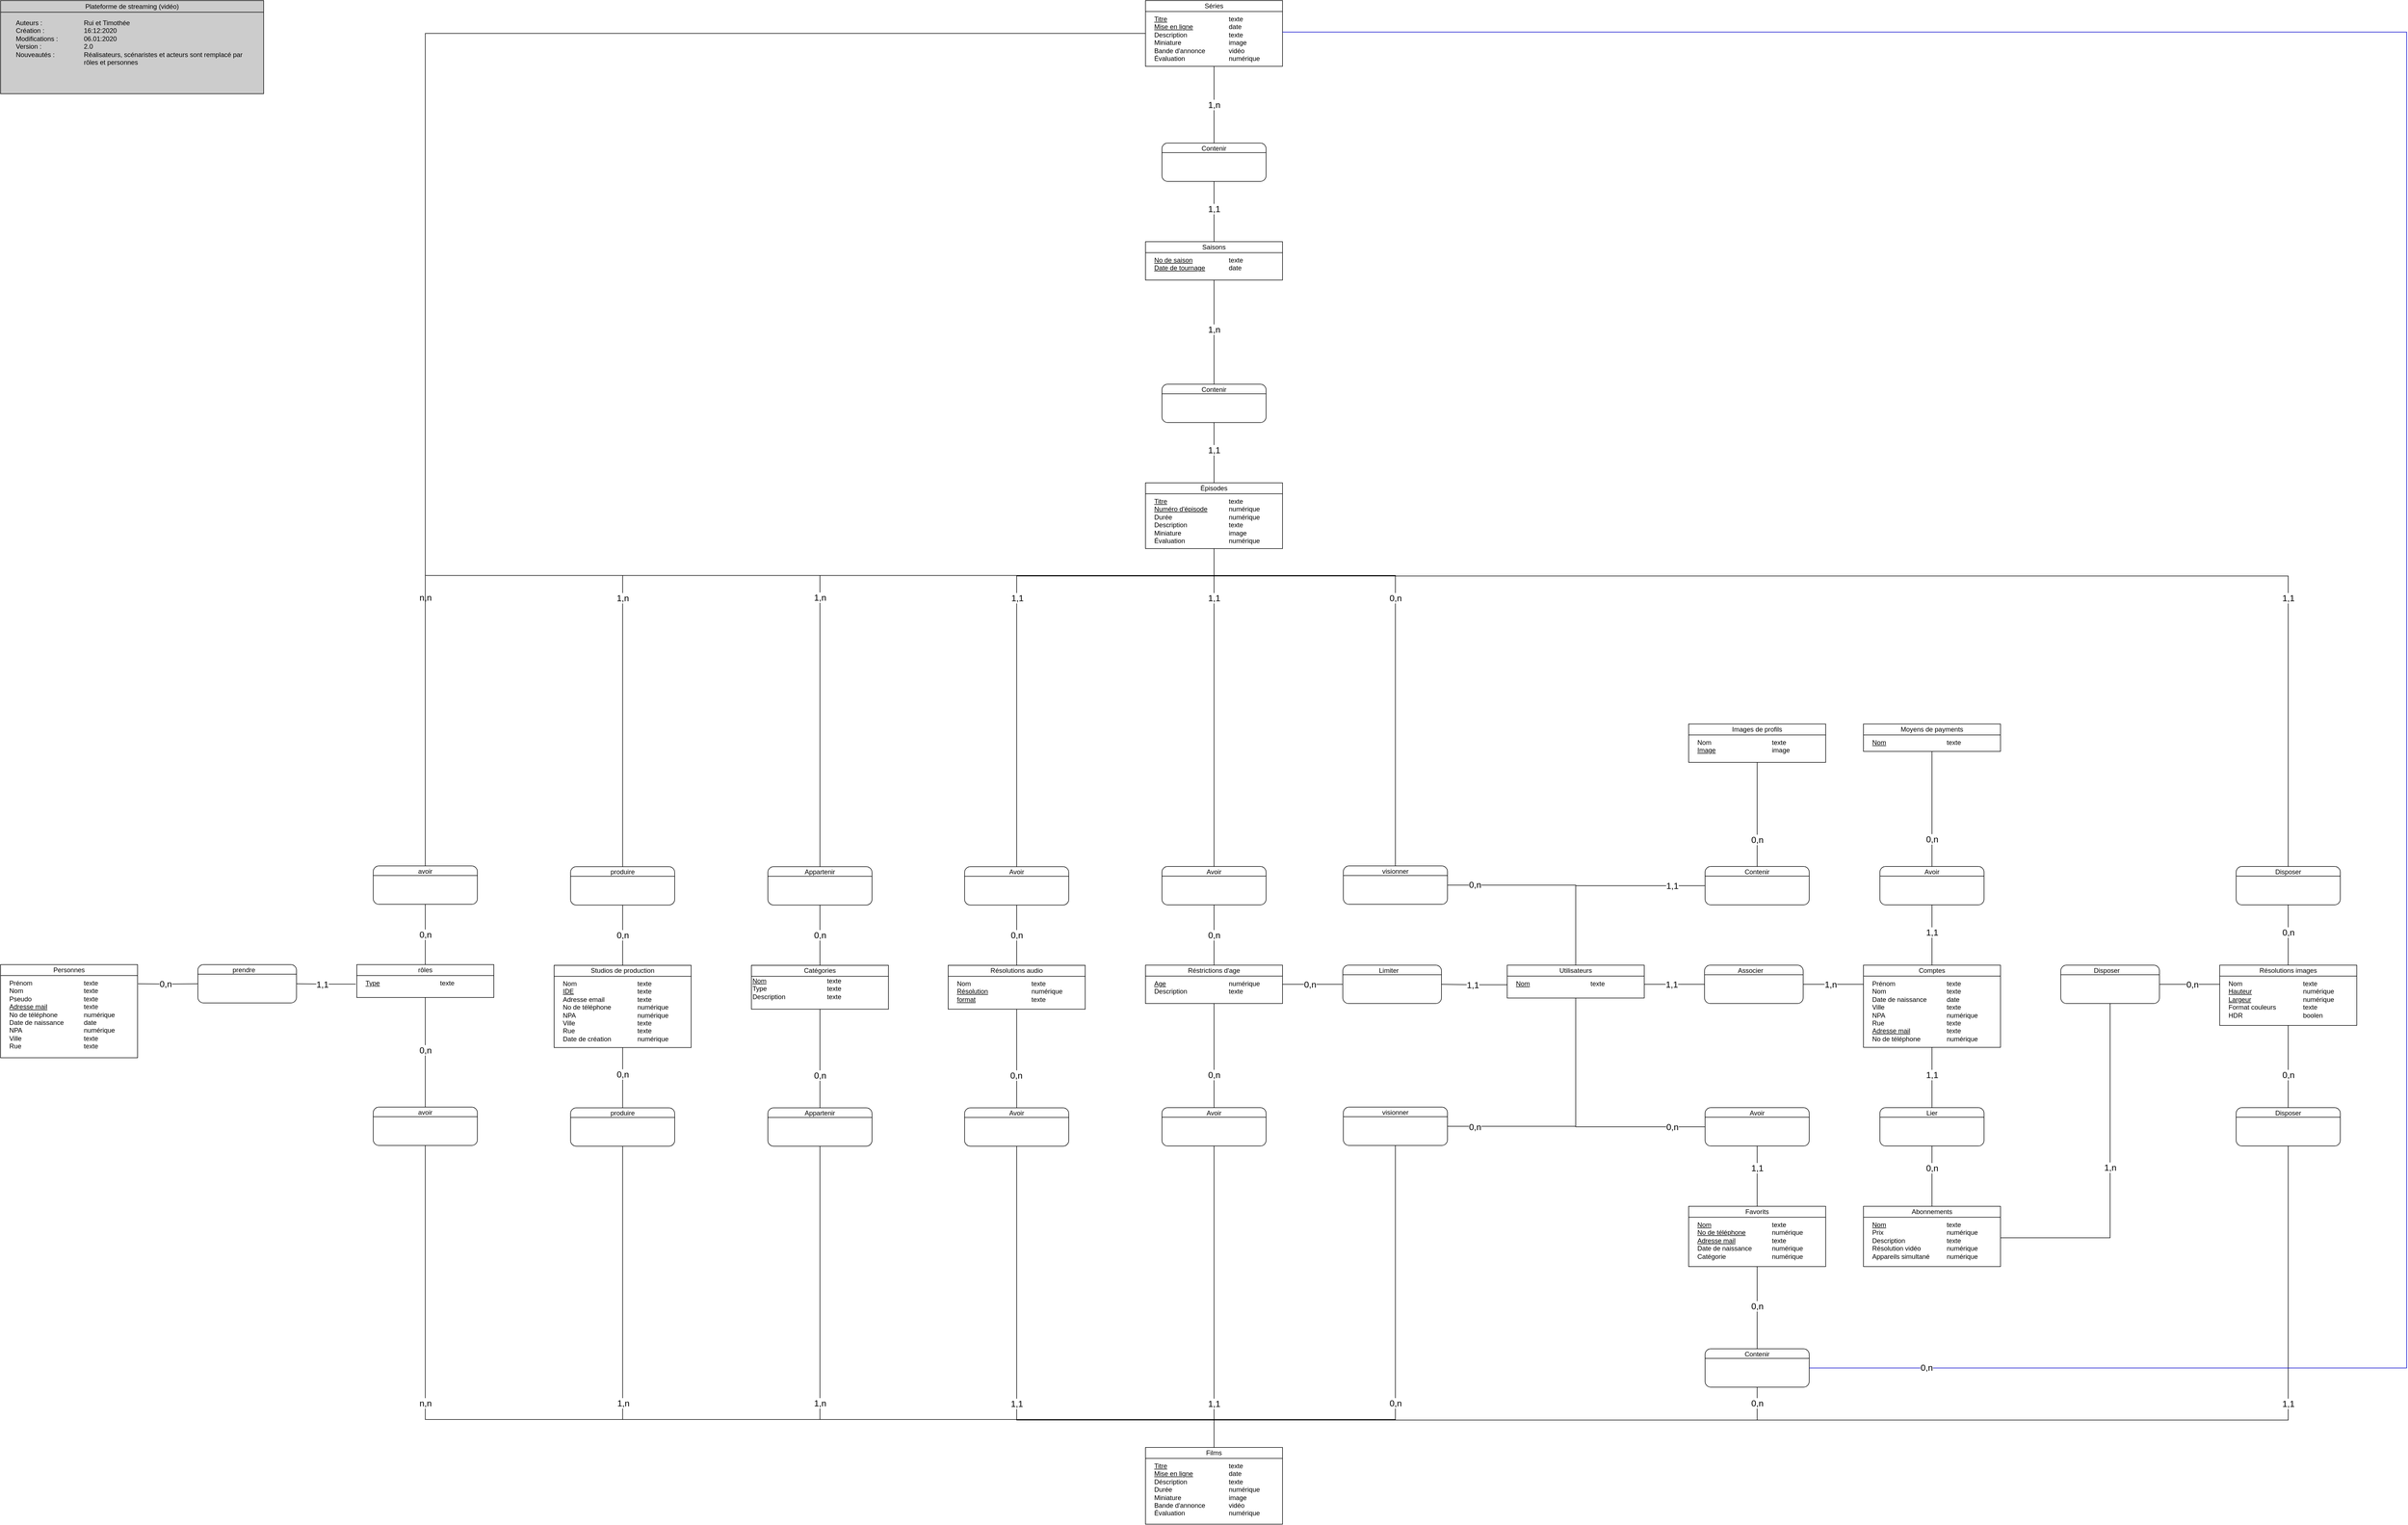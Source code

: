 <mxfile version="14.1.8" type="device"><diagram id="RijNjnvaa1h1Q81CgVOJ" name="Page-2"><mxGraphModel dx="4588" dy="2156" grid="1" gridSize="10" guides="1" tooltips="1" connect="1" arrows="1" fold="1" page="1" pageScale="1" pageWidth="827" pageHeight="1169" math="0" shadow="0"><root><mxCell id="FXSwRZTixgXB9OUEDX6P-0"/><mxCell id="FXSwRZTixgXB9OUEDX6P-1" parent="FXSwRZTixgXB9OUEDX6P-0"/><mxCell id="FXSwRZTixgXB9OUEDX6P-2" value="" style="group" parent="FXSwRZTixgXB9OUEDX6P-1" vertex="1" connectable="0"><mxGeometry x="918" y="591" width="250" height="150" as="geometry"/></mxCell><mxCell id="FXSwRZTixgXB9OUEDX6P-3" value="&lt;div style=&quot;box-sizing: border-box ; width: 100% ; padding: 2px&quot;&gt;&lt;br&gt;&lt;/div&gt;" style="verticalAlign=top;align=center;overflow=fill;html=1;rounded=0;shadow=0;comic=0;labelBackgroundColor=none;strokeColor=#000000;strokeWidth=1;fillColor=#ffffff;fontFamily=Verdana;fontSize=12;fontColor=#000000;" parent="FXSwRZTixgXB9OUEDX6P-2" vertex="1"><mxGeometry width="250" height="150" as="geometry"/></mxCell><mxCell id="FXSwRZTixgXB9OUEDX6P-4" value="Comptes" style="rounded=0;whiteSpace=wrap;html=1;" parent="FXSwRZTixgXB9OUEDX6P-2" vertex="1"><mxGeometry width="250" height="20" as="geometry"/></mxCell><mxCell id="FXSwRZTixgXB9OUEDX6P-5" value="Prénom&lt;br&gt;Nom&lt;br&gt;Date de naissance&lt;br&gt;Ville&lt;br&gt;NPA&lt;br&gt;Rue&lt;br&gt;&lt;u&gt;Adresse mail&lt;/u&gt;&lt;br&gt;No de téléphone" style="text;html=1;strokeColor=none;fillColor=none;align=left;verticalAlign=top;whiteSpace=wrap;rounded=0;" parent="FXSwRZTixgXB9OUEDX6P-2" vertex="1"><mxGeometry x="13.75" y="20" width="112.5" height="60" as="geometry"/></mxCell><mxCell id="FXSwRZTixgXB9OUEDX6P-6" value="texte&lt;br&gt;texte&lt;br&gt;date&lt;br&gt;texte&lt;br&gt;numérique&lt;br&gt;texte&lt;br&gt;texte&lt;br&gt;numérique" style="text;html=1;strokeColor=none;fillColor=none;align=left;verticalAlign=top;whiteSpace=wrap;rounded=0;" parent="FXSwRZTixgXB9OUEDX6P-2" vertex="1"><mxGeometry x="150" y="20" width="100" height="50" as="geometry"/></mxCell><mxCell id="zzoJbRQcs6aZVGk5j2hn-0" value="" style="group" parent="FXSwRZTixgXB9OUEDX6P-1" vertex="1" connectable="0"><mxGeometry x="-392" y="-1169" width="250" height="120" as="geometry"/></mxCell><mxCell id="zzoJbRQcs6aZVGk5j2hn-1" value="&lt;div style=&quot;box-sizing: border-box ; width: 100% ; padding: 2px&quot;&gt;&lt;br&gt;&lt;/div&gt;" style="verticalAlign=top;align=center;overflow=fill;html=1;rounded=0;shadow=0;comic=0;labelBackgroundColor=none;strokeColor=#000000;strokeWidth=1;fillColor=#ffffff;fontFamily=Verdana;fontSize=12;fontColor=#000000;" parent="zzoJbRQcs6aZVGk5j2hn-0" vertex="1"><mxGeometry width="250" height="120" as="geometry"/></mxCell><mxCell id="zzoJbRQcs6aZVGk5j2hn-2" value="Séries" style="rounded=0;whiteSpace=wrap;html=1;" parent="zzoJbRQcs6aZVGk5j2hn-0" vertex="1"><mxGeometry width="250" height="20" as="geometry"/></mxCell><mxCell id="zzoJbRQcs6aZVGk5j2hn-3" value="&lt;u&gt;Titre&lt;/u&gt;&lt;br&gt;&lt;u&gt;Mise en ligne&lt;/u&gt;&lt;br&gt;Description&lt;br&gt;Miniature&lt;br&gt;Bande d'annonce&lt;br&gt;Évaluation" style="text;html=1;strokeColor=none;fillColor=none;align=left;verticalAlign=top;whiteSpace=wrap;rounded=0;" parent="zzoJbRQcs6aZVGk5j2hn-0" vertex="1"><mxGeometry x="13.75" y="20" width="112.5" height="60" as="geometry"/></mxCell><mxCell id="zzoJbRQcs6aZVGk5j2hn-4" value="texte&lt;br&gt;date&lt;br&gt;texte&lt;br&gt;image&lt;br&gt;vidéo&lt;br&gt;numérique" style="text;html=1;strokeColor=none;fillColor=none;align=left;verticalAlign=top;whiteSpace=wrap;rounded=0;" parent="zzoJbRQcs6aZVGk5j2hn-0" vertex="1"><mxGeometry x="150" y="20" width="100" height="50" as="geometry"/></mxCell><mxCell id="zzoJbRQcs6aZVGk5j2hn-5" value="" style="group" parent="FXSwRZTixgXB9OUEDX6P-1" vertex="1" connectable="0"><mxGeometry x="-392" y="-729" width="250" height="90" as="geometry"/></mxCell><mxCell id="zzoJbRQcs6aZVGk5j2hn-6" value="&lt;div style=&quot;box-sizing: border-box ; width: 100% ; padding: 2px&quot;&gt;&lt;br&gt;&lt;/div&gt;" style="verticalAlign=top;align=center;overflow=fill;html=1;rounded=0;shadow=0;comic=0;labelBackgroundColor=none;strokeColor=#000000;strokeWidth=1;fillColor=#ffffff;fontFamily=Verdana;fontSize=12;fontColor=#000000;" parent="zzoJbRQcs6aZVGk5j2hn-5" vertex="1"><mxGeometry width="250" height="70" as="geometry"/></mxCell><mxCell id="zzoJbRQcs6aZVGk5j2hn-7" value="Saisons" style="rounded=0;whiteSpace=wrap;html=1;" parent="zzoJbRQcs6aZVGk5j2hn-5" vertex="1"><mxGeometry width="250" height="20" as="geometry"/></mxCell><mxCell id="zzoJbRQcs6aZVGk5j2hn-8" value="&lt;u&gt;No de saison&lt;/u&gt;&lt;br&gt;&lt;u&gt;Date de tournage&lt;/u&gt;" style="text;html=1;strokeColor=none;fillColor=none;align=left;verticalAlign=top;whiteSpace=wrap;rounded=0;" parent="zzoJbRQcs6aZVGk5j2hn-5" vertex="1"><mxGeometry x="13.75" y="20" width="112.5" height="40" as="geometry"/></mxCell><mxCell id="zzoJbRQcs6aZVGk5j2hn-9" value="texte&lt;br&gt;date" style="text;html=1;strokeColor=none;fillColor=none;align=left;verticalAlign=top;whiteSpace=wrap;rounded=0;" parent="zzoJbRQcs6aZVGk5j2hn-5" vertex="1"><mxGeometry x="150" y="20" width="100" height="40" as="geometry"/></mxCell><mxCell id="zzoJbRQcs6aZVGk5j2hn-10" value="" style="group" parent="FXSwRZTixgXB9OUEDX6P-1" vertex="1" connectable="0"><mxGeometry x="-392" y="1471" width="250" height="140" as="geometry"/></mxCell><mxCell id="zzoJbRQcs6aZVGk5j2hn-11" value="&lt;div style=&quot;box-sizing: border-box ; width: 100% ; padding: 2px&quot;&gt;&lt;br&gt;&lt;/div&gt;" style="verticalAlign=top;align=center;overflow=fill;html=1;rounded=0;shadow=0;comic=0;labelBackgroundColor=none;strokeColor=#000000;strokeWidth=1;fillColor=#ffffff;fontFamily=Verdana;fontSize=12;fontColor=#000000;" parent="zzoJbRQcs6aZVGk5j2hn-10" vertex="1"><mxGeometry width="250" height="140" as="geometry"/></mxCell><mxCell id="zzoJbRQcs6aZVGk5j2hn-12" value="Films" style="rounded=0;whiteSpace=wrap;html=1;" parent="zzoJbRQcs6aZVGk5j2hn-10" vertex="1"><mxGeometry width="250" height="20" as="geometry"/></mxCell><mxCell id="zzoJbRQcs6aZVGk5j2hn-13" value="&lt;u&gt;Titre&lt;/u&gt;&lt;br&gt;&lt;u&gt;Mise en ligne&lt;/u&gt;&lt;br&gt;Déscription&lt;br&gt;Durée&lt;br&gt;Miniature&lt;br&gt;Bande d'annonce&lt;br&gt;Évaluation" style="text;html=1;strokeColor=none;fillColor=none;align=left;verticalAlign=top;whiteSpace=wrap;rounded=0;" parent="zzoJbRQcs6aZVGk5j2hn-10" vertex="1"><mxGeometry x="13.75" y="20" width="112.5" height="60" as="geometry"/></mxCell><mxCell id="zzoJbRQcs6aZVGk5j2hn-14" value="texte&lt;br&gt;date&lt;br&gt;texte&lt;br&gt;numérique&lt;br&gt;image&lt;br&gt;vidéo&lt;br&gt;numérique" style="text;html=1;strokeColor=none;fillColor=none;align=left;verticalAlign=top;whiteSpace=wrap;rounded=0;" parent="zzoJbRQcs6aZVGk5j2hn-10" vertex="1"><mxGeometry x="150" y="20" width="100" height="50" as="geometry"/></mxCell><mxCell id="zzoJbRQcs6aZVGk5j2hn-15" value="" style="group" parent="FXSwRZTixgXB9OUEDX6P-1" vertex="1" connectable="0"><mxGeometry x="-392" y="-289" width="250" height="120" as="geometry"/></mxCell><mxCell id="zzoJbRQcs6aZVGk5j2hn-16" value="&lt;div style=&quot;box-sizing: border-box ; width: 100% ; padding: 2px&quot;&gt;&lt;br&gt;&lt;/div&gt;" style="verticalAlign=top;align=center;overflow=fill;html=1;rounded=0;shadow=0;comic=0;labelBackgroundColor=none;strokeColor=#000000;strokeWidth=1;fillColor=#ffffff;fontFamily=Verdana;fontSize=12;fontColor=#000000;" parent="zzoJbRQcs6aZVGk5j2hn-15" vertex="1"><mxGeometry width="250" height="120" as="geometry"/></mxCell><mxCell id="zzoJbRQcs6aZVGk5j2hn-17" value="Épisodes" style="rounded=0;whiteSpace=wrap;html=1;" parent="zzoJbRQcs6aZVGk5j2hn-15" vertex="1"><mxGeometry width="250.0" height="20" as="geometry"/></mxCell><mxCell id="zzoJbRQcs6aZVGk5j2hn-18" value="&lt;u&gt;Titre&lt;/u&gt;&lt;br&gt;&lt;u&gt;Numéro d'épisode&lt;/u&gt;&lt;br&gt;Durée&lt;br&gt;Description&lt;br&gt;Miniature&lt;br&gt;Évaluation" style="text;html=1;strokeColor=none;fillColor=none;align=left;verticalAlign=top;whiteSpace=wrap;rounded=0;" parent="zzoJbRQcs6aZVGk5j2hn-15" vertex="1"><mxGeometry x="13.75" y="20" width="112.5" height="60" as="geometry"/></mxCell><mxCell id="zzoJbRQcs6aZVGk5j2hn-19" value="texte&lt;br&gt;numérique&lt;br&gt;numérique&lt;br&gt;texte&lt;br&gt;image&lt;br&gt;numérique" style="text;html=1;strokeColor=none;fillColor=none;align=left;verticalAlign=top;whiteSpace=wrap;rounded=0;" parent="zzoJbRQcs6aZVGk5j2hn-15" vertex="1"><mxGeometry x="150" y="20" width="100" height="50" as="geometry"/></mxCell><mxCell id="XBX7WGNe9Vk6B05RVq6m-0" value="" style="group" parent="FXSwRZTixgXB9OUEDX6P-1" vertex="1" connectable="0"><mxGeometry x="599" y="1031" width="250" height="110" as="geometry"/></mxCell><mxCell id="XBX7WGNe9Vk6B05RVq6m-1" value="&lt;div style=&quot;box-sizing: border-box ; width: 100% ; padding: 2px&quot;&gt;&lt;br&gt;&lt;/div&gt;" style="verticalAlign=top;align=center;overflow=fill;html=1;rounded=0;shadow=0;comic=0;labelBackgroundColor=none;strokeColor=#000000;strokeWidth=1;fillColor=#ffffff;fontFamily=Verdana;fontSize=12;fontColor=#000000;" parent="XBX7WGNe9Vk6B05RVq6m-0" vertex="1"><mxGeometry width="250" height="110" as="geometry"/></mxCell><mxCell id="XBX7WGNe9Vk6B05RVq6m-2" value="Favorits" style="rounded=0;whiteSpace=wrap;html=1;" parent="XBX7WGNe9Vk6B05RVq6m-0" vertex="1"><mxGeometry width="250" height="20" as="geometry"/></mxCell><mxCell id="XBX7WGNe9Vk6B05RVq6m-3" value="&lt;u&gt;Nom&lt;/u&gt;&lt;br&gt;&lt;u&gt;No de téléphone&lt;/u&gt;&lt;br&gt;&lt;u&gt;Adresse mail&lt;/u&gt;&lt;br&gt;Date de naissance&lt;br&gt;Catégorie" style="text;html=1;strokeColor=none;fillColor=none;align=left;verticalAlign=top;whiteSpace=wrap;rounded=0;" parent="XBX7WGNe9Vk6B05RVq6m-0" vertex="1"><mxGeometry x="13.75" y="20" width="112.5" height="60" as="geometry"/></mxCell><mxCell id="XBX7WGNe9Vk6B05RVq6m-4" value="texte&lt;br&gt;numérique&lt;br&gt;texte&lt;br&gt;numérique&lt;br&gt;numérique" style="text;html=1;strokeColor=none;fillColor=none;align=left;verticalAlign=top;whiteSpace=wrap;rounded=0;" parent="XBX7WGNe9Vk6B05RVq6m-0" vertex="1"><mxGeometry x="150" y="20" width="100" height="50" as="geometry"/></mxCell><mxCell id="XBX7WGNe9Vk6B05RVq6m-15" value="" style="group" parent="FXSwRZTixgXB9OUEDX6P-1" vertex="1" connectable="0"><mxGeometry x="918" y="1031" width="250" height="110" as="geometry"/></mxCell><mxCell id="XBX7WGNe9Vk6B05RVq6m-16" value="&lt;div style=&quot;box-sizing: border-box ; width: 100% ; padding: 2px&quot;&gt;&lt;br&gt;&lt;/div&gt;" style="verticalAlign=top;align=center;overflow=fill;html=1;rounded=0;shadow=0;comic=0;labelBackgroundColor=none;strokeColor=#000000;strokeWidth=1;fillColor=#ffffff;fontFamily=Verdana;fontSize=12;fontColor=#000000;" parent="XBX7WGNe9Vk6B05RVq6m-15" vertex="1"><mxGeometry width="250" height="110" as="geometry"/></mxCell><mxCell id="XBX7WGNe9Vk6B05RVq6m-17" value="Abonnements" style="rounded=0;whiteSpace=wrap;html=1;" parent="XBX7WGNe9Vk6B05RVq6m-15" vertex="1"><mxGeometry width="250" height="20" as="geometry"/></mxCell><mxCell id="XBX7WGNe9Vk6B05RVq6m-18" value="&lt;u&gt;Nom&lt;/u&gt;&lt;br&gt;Prix&lt;br&gt;Description&lt;br&gt;Résolution vidéo&lt;br&gt;Appareils simultané" style="text;html=1;strokeColor=none;fillColor=none;align=left;verticalAlign=top;whiteSpace=wrap;rounded=0;" parent="XBX7WGNe9Vk6B05RVq6m-15" vertex="1"><mxGeometry x="13.75" y="20" width="112.5" height="60" as="geometry"/></mxCell><mxCell id="XBX7WGNe9Vk6B05RVq6m-19" value="texte&lt;br&gt;numérique&lt;br&gt;texte&lt;br&gt;numérique&lt;br&gt;numérique" style="text;html=1;strokeColor=none;fillColor=none;align=left;verticalAlign=top;whiteSpace=wrap;rounded=0;" parent="XBX7WGNe9Vk6B05RVq6m-15" vertex="1"><mxGeometry x="150" y="20" width="100" height="50" as="geometry"/></mxCell><mxCell id="XBX7WGNe9Vk6B05RVq6m-20" value="" style="group" parent="FXSwRZTixgXB9OUEDX6P-1" vertex="1" connectable="0"><mxGeometry x="-1111" y="591.36" width="250" height="90" as="geometry"/></mxCell><mxCell id="XBX7WGNe9Vk6B05RVq6m-21" value="&lt;div style=&quot;box-sizing: border-box ; width: 100% ; padding: 2px&quot;&gt;&lt;br&gt;&lt;/div&gt;" style="verticalAlign=top;align=center;overflow=fill;html=1;rounded=0;shadow=0;comic=0;labelBackgroundColor=none;strokeColor=#000000;strokeWidth=1;fillColor=#ffffff;fontFamily=Verdana;fontSize=12;fontColor=#000000;" parent="XBX7WGNe9Vk6B05RVq6m-20" vertex="1"><mxGeometry width="250" height="80" as="geometry"/></mxCell><mxCell id="XBX7WGNe9Vk6B05RVq6m-22" value="Catégories" style="rounded=0;whiteSpace=wrap;html=1;" parent="XBX7WGNe9Vk6B05RVq6m-20" vertex="1"><mxGeometry width="250" height="20" as="geometry"/></mxCell><mxCell id="XBX7WGNe9Vk6B05RVq6m-23" value="&lt;u&gt;Nom&lt;/u&gt;&lt;br&gt;Type&lt;br&gt;Description" style="text;html=1;strokeColor=none;fillColor=none;align=left;verticalAlign=top;whiteSpace=wrap;rounded=0;" parent="XBX7WGNe9Vk6B05RVq6m-20" vertex="1"><mxGeometry y="15" width="112.5" height="60" as="geometry"/></mxCell><mxCell id="XBX7WGNe9Vk6B05RVq6m-24" value="texte&lt;br&gt;texte&lt;br&gt;texte" style="text;html=1;strokeColor=none;fillColor=none;align=left;verticalAlign=top;whiteSpace=wrap;rounded=0;" parent="XBX7WGNe9Vk6B05RVq6m-20" vertex="1"><mxGeometry x="136.25" y="15" width="100" height="50" as="geometry"/></mxCell><mxCell id="XBX7WGNe9Vk6B05RVq6m-25" value="" style="group" parent="FXSwRZTixgXB9OUEDX6P-1" vertex="1" connectable="0"><mxGeometry x="-1471" y="591.36" width="250" height="150" as="geometry"/></mxCell><mxCell id="XBX7WGNe9Vk6B05RVq6m-26" value="&lt;div style=&quot;box-sizing: border-box ; width: 100% ; padding: 2px&quot;&gt;&lt;br&gt;&lt;/div&gt;" style="verticalAlign=top;align=center;overflow=fill;html=1;rounded=0;shadow=0;comic=0;labelBackgroundColor=none;strokeColor=#000000;strokeWidth=1;fillColor=#ffffff;fontFamily=Verdana;fontSize=12;fontColor=#000000;" parent="XBX7WGNe9Vk6B05RVq6m-25" vertex="1"><mxGeometry width="250" height="150" as="geometry"/></mxCell><mxCell id="XBX7WGNe9Vk6B05RVq6m-27" value="Studios de production" style="rounded=0;whiteSpace=wrap;html=1;" parent="XBX7WGNe9Vk6B05RVq6m-25" vertex="1"><mxGeometry width="250" height="20" as="geometry"/></mxCell><mxCell id="XBX7WGNe9Vk6B05RVq6m-28" value="Nom&lt;br&gt;&lt;u&gt;IDE&lt;/u&gt;&lt;br&gt;Adresse email&lt;br&gt;No de téléphone&lt;br&gt;NPA&lt;br&gt;Ville&lt;br&gt;Rue&lt;br&gt;Date de création" style="text;html=1;strokeColor=none;fillColor=none;align=left;verticalAlign=top;whiteSpace=wrap;rounded=0;" parent="XBX7WGNe9Vk6B05RVq6m-25" vertex="1"><mxGeometry x="13.75" y="20" width="112.5" height="60" as="geometry"/></mxCell><mxCell id="XBX7WGNe9Vk6B05RVq6m-29" value="texte&lt;br&gt;texte&lt;br&gt;texte&lt;br&gt;numérique&lt;br&gt;numérique&lt;br&gt;texte&lt;br&gt;texte&lt;br&gt;numérique" style="text;html=1;strokeColor=none;fillColor=none;align=left;verticalAlign=top;whiteSpace=wrap;rounded=0;" parent="XBX7WGNe9Vk6B05RVq6m-25" vertex="1"><mxGeometry x="150" y="20" width="100" height="50" as="geometry"/></mxCell><mxCell id="LaIxGjjGedKw8LGZiaHP-0" value="" style="group" parent="FXSwRZTixgXB9OUEDX6P-1" vertex="1" connectable="0"><mxGeometry x="-1831" y="590.0" width="250" height="110" as="geometry"/></mxCell><mxCell id="LaIxGjjGedKw8LGZiaHP-1" value="&lt;div style=&quot;box-sizing: border-box ; width: 100% ; padding: 2px&quot;&gt;&lt;br&gt;&lt;/div&gt;" style="verticalAlign=top;align=center;overflow=fill;html=1;rounded=0;shadow=0;comic=0;labelBackgroundColor=none;strokeColor=#000000;strokeWidth=1;fillColor=#ffffff;fontFamily=Verdana;fontSize=12;fontColor=#000000;" parent="LaIxGjjGedKw8LGZiaHP-0" vertex="1"><mxGeometry width="250" height="60" as="geometry"/></mxCell><mxCell id="LaIxGjjGedKw8LGZiaHP-2" value="rôles" style="rounded=0;whiteSpace=wrap;html=1;" parent="LaIxGjjGedKw8LGZiaHP-0" vertex="1"><mxGeometry width="250.0" height="20" as="geometry"/></mxCell><mxCell id="LaIxGjjGedKw8LGZiaHP-3" value="&lt;u&gt;Type&lt;/u&gt;" style="text;html=1;strokeColor=none;fillColor=none;align=left;verticalAlign=top;whiteSpace=wrap;rounded=0;" parent="LaIxGjjGedKw8LGZiaHP-0" vertex="1"><mxGeometry x="13.75" y="20" width="112.5" height="60" as="geometry"/></mxCell><mxCell id="LaIxGjjGedKw8LGZiaHP-4" value="texte" style="text;html=1;strokeColor=none;fillColor=none;align=left;verticalAlign=top;whiteSpace=wrap;rounded=0;" parent="LaIxGjjGedKw8LGZiaHP-0" vertex="1"><mxGeometry x="150" y="20" width="100" height="50" as="geometry"/></mxCell><mxCell id="LaIxGjjGedKw8LGZiaHP-5" value="" style="group" parent="FXSwRZTixgXB9OUEDX6P-1" vertex="1" connectable="0"><mxGeometry x="-2481" y="590.0" width="250" height="170" as="geometry"/></mxCell><mxCell id="LaIxGjjGedKw8LGZiaHP-6" value="&lt;div style=&quot;box-sizing: border-box ; width: 100% ; padding: 2px&quot;&gt;&lt;br&gt;&lt;/div&gt;" style="verticalAlign=top;align=center;overflow=fill;html=1;rounded=0;shadow=0;comic=0;labelBackgroundColor=none;strokeColor=#000000;strokeWidth=1;fillColor=#ffffff;fontFamily=Verdana;fontSize=12;fontColor=#000000;" parent="LaIxGjjGedKw8LGZiaHP-5" vertex="1"><mxGeometry width="250" height="170" as="geometry"/></mxCell><mxCell id="LaIxGjjGedKw8LGZiaHP-7" value="Personnes" style="rounded=0;whiteSpace=wrap;html=1;" parent="LaIxGjjGedKw8LGZiaHP-5" vertex="1"><mxGeometry width="250" height="20" as="geometry"/></mxCell><mxCell id="LaIxGjjGedKw8LGZiaHP-8" value="Prénom&lt;br&gt;Nom&lt;br&gt;Pseudo&lt;br&gt;&lt;u&gt;Adresse mail&lt;/u&gt;&lt;br&gt;No de téléphone&lt;br&gt;Date de naissance&lt;br&gt;NPA&lt;br&gt;Ville&lt;br&gt;Rue" style="text;html=1;strokeColor=none;fillColor=none;align=left;verticalAlign=top;whiteSpace=wrap;rounded=0;" parent="LaIxGjjGedKw8LGZiaHP-5" vertex="1"><mxGeometry x="13.75" y="20" width="112.5" height="60" as="geometry"/></mxCell><mxCell id="LaIxGjjGedKw8LGZiaHP-9" value="texte&lt;br&gt;texte&lt;br&gt;texte&lt;br&gt;texte&lt;br&gt;numérique&lt;br&gt;date&lt;br&gt;numérique&lt;br&gt;texte&lt;br&gt;texte" style="text;html=1;strokeColor=none;fillColor=none;align=left;verticalAlign=top;whiteSpace=wrap;rounded=0;" parent="LaIxGjjGedKw8LGZiaHP-5" vertex="1"><mxGeometry x="150" y="20" width="100" height="50" as="geometry"/></mxCell><mxCell id="QNB13attIObHBlXLhEPM-0" value="" style="group" parent="FXSwRZTixgXB9OUEDX6P-1" vertex="1" connectable="0"><mxGeometry x="-392" y="591" width="250" height="90" as="geometry"/></mxCell><mxCell id="QNB13attIObHBlXLhEPM-1" value="&lt;div style=&quot;box-sizing: border-box ; width: 100% ; padding: 2px&quot;&gt;&lt;br&gt;&lt;/div&gt;" style="verticalAlign=top;align=center;overflow=fill;html=1;rounded=0;shadow=0;comic=0;labelBackgroundColor=none;strokeColor=#000000;strokeWidth=1;fillColor=#ffffff;fontFamily=Verdana;fontSize=12;fontColor=#000000;" parent="QNB13attIObHBlXLhEPM-0" vertex="1"><mxGeometry width="250" height="70" as="geometry"/></mxCell><mxCell id="QNB13attIObHBlXLhEPM-2" value="Réstrictions d'age" style="rounded=0;whiteSpace=wrap;html=1;" parent="QNB13attIObHBlXLhEPM-0" vertex="1"><mxGeometry width="250" height="20" as="geometry"/></mxCell><mxCell id="QNB13attIObHBlXLhEPM-3" value="&lt;u&gt;Age&lt;br&gt;&lt;/u&gt;Description" style="text;html=1;strokeColor=none;fillColor=none;align=left;verticalAlign=top;whiteSpace=wrap;rounded=0;" parent="QNB13attIObHBlXLhEPM-0" vertex="1"><mxGeometry x="13.75" y="20" width="112.5" height="40" as="geometry"/></mxCell><mxCell id="QNB13attIObHBlXLhEPM-4" value="numérique&lt;br&gt;texte" style="text;html=1;strokeColor=none;fillColor=none;align=left;verticalAlign=top;whiteSpace=wrap;rounded=0;" parent="QNB13attIObHBlXLhEPM-0" vertex="1"><mxGeometry x="150" y="20" width="100" height="40" as="geometry"/></mxCell><mxCell id="QNB13attIObHBlXLhEPM-13" value="" style="group" parent="FXSwRZTixgXB9OUEDX6P-1" vertex="1" connectable="0"><mxGeometry x="1568" y="591" width="250" height="110" as="geometry"/></mxCell><mxCell id="QNB13attIObHBlXLhEPM-14" value="&lt;div style=&quot;box-sizing: border-box ; width: 100% ; padding: 2px&quot;&gt;&lt;br&gt;&lt;/div&gt;" style="verticalAlign=top;align=center;overflow=fill;html=1;rounded=0;shadow=0;comic=0;labelBackgroundColor=none;strokeColor=#000000;strokeWidth=1;fillColor=#ffffff;fontFamily=Verdana;fontSize=12;fontColor=#000000;" parent="QNB13attIObHBlXLhEPM-13" vertex="1"><mxGeometry width="250" height="110" as="geometry"/></mxCell><mxCell id="QNB13attIObHBlXLhEPM-15" value="Résolutions images" style="rounded=0;whiteSpace=wrap;html=1;" parent="QNB13attIObHBlXLhEPM-13" vertex="1"><mxGeometry width="250" height="20" as="geometry"/></mxCell><mxCell id="QNB13attIObHBlXLhEPM-16" value="Nom&lt;br&gt;&lt;u&gt;Hauteur&lt;/u&gt;&lt;br&gt;&lt;u&gt;Largeur&lt;/u&gt;&lt;br&gt;Format couleurs&lt;br&gt;HDR" style="text;html=1;strokeColor=none;fillColor=none;align=left;verticalAlign=top;whiteSpace=wrap;rounded=0;" parent="QNB13attIObHBlXLhEPM-13" vertex="1"><mxGeometry x="13.75" y="20" width="112.5" height="60" as="geometry"/></mxCell><mxCell id="QNB13attIObHBlXLhEPM-17" value="texte&lt;br&gt;numérique&lt;br&gt;numérique&lt;br&gt;texte&lt;br&gt;boolen" style="text;html=1;strokeColor=none;fillColor=none;align=left;verticalAlign=top;whiteSpace=wrap;rounded=0;" parent="QNB13attIObHBlXLhEPM-13" vertex="1"><mxGeometry x="150" y="20" width="100" height="50" as="geometry"/></mxCell><mxCell id="QNB13attIObHBlXLhEPM-18" value="&lt;div style=&quot;box-sizing: border-box ; width: 100% ; padding: 2px&quot;&gt;&lt;br&gt;&lt;/div&gt;" style="verticalAlign=top;align=center;overflow=fill;html=1;rounded=0;shadow=0;comic=0;labelBackgroundColor=none;strokeColor=#000000;strokeWidth=1;fillColor=#ffffff;fontFamily=Verdana;fontSize=12;fontColor=#000000;" parent="FXSwRZTixgXB9OUEDX6P-1" vertex="1"><mxGeometry x="599" y="151" width="250" height="70" as="geometry"/></mxCell><mxCell id="QNB13attIObHBlXLhEPM-19" value="Images de profils" style="rounded=0;whiteSpace=wrap;html=1;" parent="FXSwRZTixgXB9OUEDX6P-1" vertex="1"><mxGeometry x="599" y="151" width="250" height="20" as="geometry"/></mxCell><mxCell id="QNB13attIObHBlXLhEPM-20" value="Nom&lt;br&gt;&lt;u&gt;Image&lt;/u&gt;" style="text;html=1;strokeColor=none;fillColor=none;align=left;verticalAlign=top;whiteSpace=wrap;rounded=0;" parent="FXSwRZTixgXB9OUEDX6P-1" vertex="1"><mxGeometry x="612.75" y="171" width="112.5" height="40" as="geometry"/></mxCell><mxCell id="QNB13attIObHBlXLhEPM-21" value="texte&lt;br&gt;image" style="text;html=1;strokeColor=none;fillColor=none;align=left;verticalAlign=top;whiteSpace=wrap;rounded=0;" parent="FXSwRZTixgXB9OUEDX6P-1" vertex="1"><mxGeometry x="749" y="171" width="100" height="40" as="geometry"/></mxCell><mxCell id="QNB13attIObHBlXLhEPM-28" value="" style="group" parent="FXSwRZTixgXB9OUEDX6P-1" vertex="1" connectable="0"><mxGeometry x="918" y="151" width="250" height="90" as="geometry"/></mxCell><mxCell id="QNB13attIObHBlXLhEPM-29" value="&lt;div style=&quot;box-sizing: border-box ; width: 100% ; padding: 2px&quot;&gt;&lt;br&gt;&lt;/div&gt;" style="verticalAlign=top;align=center;overflow=fill;html=1;rounded=0;shadow=0;comic=0;labelBackgroundColor=none;strokeColor=#000000;strokeWidth=1;fillColor=#ffffff;fontFamily=Verdana;fontSize=12;fontColor=#000000;" parent="QNB13attIObHBlXLhEPM-28" vertex="1"><mxGeometry width="250" height="50" as="geometry"/></mxCell><mxCell id="QNB13attIObHBlXLhEPM-30" value="Moyens de payments" style="rounded=0;whiteSpace=wrap;html=1;" parent="QNB13attIObHBlXLhEPM-28" vertex="1"><mxGeometry width="250" height="20" as="geometry"/></mxCell><mxCell id="QNB13attIObHBlXLhEPM-31" value="&lt;u&gt;Nom&lt;/u&gt;" style="text;html=1;strokeColor=none;fillColor=none;align=left;verticalAlign=top;whiteSpace=wrap;rounded=0;" parent="QNB13attIObHBlXLhEPM-28" vertex="1"><mxGeometry x="13.75" y="20" width="112.5" height="20" as="geometry"/></mxCell><mxCell id="QNB13attIObHBlXLhEPM-32" value="texte" style="text;html=1;strokeColor=none;fillColor=none;align=left;verticalAlign=top;whiteSpace=wrap;rounded=0;" parent="QNB13attIObHBlXLhEPM-28" vertex="1"><mxGeometry x="150" y="20" width="100" height="20" as="geometry"/></mxCell><mxCell id="QNB13attIObHBlXLhEPM-9" value="&lt;div style=&quot;box-sizing: border-box ; width: 100% ; padding: 2px&quot;&gt;&lt;br&gt;&lt;/div&gt;" style="verticalAlign=top;align=center;overflow=fill;html=1;rounded=0;shadow=0;comic=0;labelBackgroundColor=none;strokeColor=#000000;strokeWidth=1;fillColor=#ffffff;fontFamily=Verdana;fontSize=12;fontColor=#000000;" parent="FXSwRZTixgXB9OUEDX6P-1" vertex="1"><mxGeometry x="-752" y="591.36" width="250" height="80" as="geometry"/></mxCell><mxCell id="QNB13attIObHBlXLhEPM-10" value="Résolutions audio" style="rounded=0;whiteSpace=wrap;html=1;" parent="FXSwRZTixgXB9OUEDX6P-1" vertex="1"><mxGeometry x="-752" y="591.36" width="250" height="20" as="geometry"/></mxCell><mxCell id="QNB13attIObHBlXLhEPM-11" value="Nom&lt;br&gt;&lt;u&gt;Résolution&lt;br&gt;format&lt;br&gt;&lt;/u&gt;" style="text;html=1;strokeColor=none;fillColor=none;align=left;verticalAlign=top;whiteSpace=wrap;rounded=0;" parent="FXSwRZTixgXB9OUEDX6P-1" vertex="1"><mxGeometry x="-738.25" y="611.36" width="112.5" height="50" as="geometry"/></mxCell><mxCell id="QNB13attIObHBlXLhEPM-12" value="texte&lt;br&gt;numérique&lt;br&gt;texte" style="text;html=1;strokeColor=none;fillColor=none;align=left;verticalAlign=top;whiteSpace=wrap;rounded=0;" parent="FXSwRZTixgXB9OUEDX6P-1" vertex="1"><mxGeometry x="-602" y="611.36" width="100" height="50" as="geometry"/></mxCell><mxCell id="QNB13attIObHBlXLhEPM-214" value="" style="edgeStyle=orthogonalEdgeStyle;rounded=0;orthogonalLoop=1;jettySize=auto;html=1;startArrow=none;startFill=0;endArrow=none;endFill=0;entryX=0.5;entryY=1;entryDx=0;entryDy=0;exitX=0.5;exitY=0;exitDx=0;exitDy=0;" parent="FXSwRZTixgXB9OUEDX6P-1" source="XBX7WGNe9Vk6B05RVq6m-27" target="QNB13attIObHBlXLhEPM-217" edge="1"><mxGeometry relative="1" as="geometry"><mxPoint x="-1346" y="561.36" as="sourcePoint"/><Array as="points"/></mxGeometry></mxCell><mxCell id="QNB13attIObHBlXLhEPM-215" value="0,n" style="text;html=1;resizable=0;points=[];align=center;verticalAlign=middle;labelBackgroundColor=#ffffff;fontSize=16;" parent="QNB13attIObHBlXLhEPM-214" vertex="1" connectable="0"><mxGeometry x="-0.646" relative="1" as="geometry"><mxPoint y="-35.69" as="offset"/></mxGeometry></mxCell><mxCell id="QNB13attIObHBlXLhEPM-216" value="" style="group" parent="FXSwRZTixgXB9OUEDX6P-1" vertex="1" connectable="0"><mxGeometry x="-1441" y="411.36" width="200" height="70" as="geometry"/></mxCell><mxCell id="QNB13attIObHBlXLhEPM-217" value="&lt;div style=&quot;box-sizing: border-box ; width: 100% ; padding: 2px&quot;&gt;&lt;br&gt;&lt;/div&gt;" style="verticalAlign=top;align=center;overflow=fill;html=1;rounded=1;shadow=0;comic=0;labelBackgroundColor=none;strokeColor=#000000;strokeWidth=1;fillColor=#ffffff;fontFamily=Verdana;fontSize=12;fontColor=#000000;" parent="QNB13attIObHBlXLhEPM-216" vertex="1"><mxGeometry width="190" height="70" as="geometry"/></mxCell><mxCell id="QNB13attIObHBlXLhEPM-218" value="" style="endArrow=none;html=1;entryX=1;entryY=0.25;entryDx=0;entryDy=0;exitX=0;exitY=0.25;exitDx=0;exitDy=0;" parent="QNB13attIObHBlXLhEPM-216" source="QNB13attIObHBlXLhEPM-217" target="QNB13attIObHBlXLhEPM-217" edge="1"><mxGeometry width="50" height="50" relative="1" as="geometry"><mxPoint x="-280" y="150" as="sourcePoint"/><mxPoint x="-230" y="100" as="targetPoint"/></mxGeometry></mxCell><mxCell id="QNB13attIObHBlXLhEPM-219" value="produire" style="text;html=1;strokeColor=none;fillColor=none;align=center;verticalAlign=middle;whiteSpace=wrap;rounded=0;" parent="QNB13attIObHBlXLhEPM-216" vertex="1"><mxGeometry x="35" width="120" height="20" as="geometry"/></mxCell><mxCell id="QNB13attIObHBlXLhEPM-294" value="" style="edgeStyle=orthogonalEdgeStyle;rounded=0;orthogonalLoop=1;jettySize=auto;html=1;startArrow=none;startFill=0;endArrow=none;endFill=0;entryX=0.5;entryY=1;entryDx=0;entryDy=0;exitX=0.5;exitY=0;exitDx=0;exitDy=0;" parent="FXSwRZTixgXB9OUEDX6P-1" source="XBX7WGNe9Vk6B05RVq6m-22" target="QNB13attIObHBlXLhEPM-297" edge="1"><mxGeometry relative="1" as="geometry"><mxPoint x="-986" y="561.36" as="sourcePoint"/><Array as="points"/></mxGeometry></mxCell><mxCell id="QNB13attIObHBlXLhEPM-295" value="0,n" style="text;html=1;resizable=0;points=[];align=center;verticalAlign=middle;labelBackgroundColor=#ffffff;fontSize=16;" parent="QNB13attIObHBlXLhEPM-294" vertex="1" connectable="0"><mxGeometry x="-0.646" relative="1" as="geometry"><mxPoint y="-35.69" as="offset"/></mxGeometry></mxCell><mxCell id="QNB13attIObHBlXLhEPM-296" value="" style="group" parent="FXSwRZTixgXB9OUEDX6P-1" vertex="1" connectable="0"><mxGeometry x="-1081" y="411.36" width="200" height="70" as="geometry"/></mxCell><mxCell id="QNB13attIObHBlXLhEPM-297" value="&lt;div style=&quot;box-sizing: border-box ; width: 100% ; padding: 2px&quot;&gt;&lt;br&gt;&lt;/div&gt;" style="verticalAlign=top;align=center;overflow=fill;html=1;rounded=1;shadow=0;comic=0;labelBackgroundColor=none;strokeColor=#000000;strokeWidth=1;fillColor=#ffffff;fontFamily=Verdana;fontSize=12;fontColor=#000000;" parent="QNB13attIObHBlXLhEPM-296" vertex="1"><mxGeometry width="190" height="70" as="geometry"/></mxCell><mxCell id="QNB13attIObHBlXLhEPM-298" value="" style="endArrow=none;html=1;entryX=1;entryY=0.25;entryDx=0;entryDy=0;exitX=0;exitY=0.25;exitDx=0;exitDy=0;" parent="QNB13attIObHBlXLhEPM-296" source="QNB13attIObHBlXLhEPM-297" target="QNB13attIObHBlXLhEPM-297" edge="1"><mxGeometry width="50" height="50" relative="1" as="geometry"><mxPoint x="-280" y="150" as="sourcePoint"/><mxPoint x="-230" y="100" as="targetPoint"/></mxGeometry></mxCell><mxCell id="QNB13attIObHBlXLhEPM-299" value="Appartenir" style="text;html=1;strokeColor=none;fillColor=none;align=center;verticalAlign=middle;whiteSpace=wrap;rounded=0;" parent="QNB13attIObHBlXLhEPM-296" vertex="1"><mxGeometry x="35" width="120" height="20" as="geometry"/></mxCell><mxCell id="QNB13attIObHBlXLhEPM-302" value="" style="edgeStyle=orthogonalEdgeStyle;rounded=0;orthogonalLoop=1;jettySize=auto;html=1;startArrow=none;startFill=0;endArrow=none;endFill=0;entryX=0.5;entryY=1;entryDx=0;entryDy=0;exitX=0.5;exitY=0;exitDx=0;exitDy=0;" parent="FXSwRZTixgXB9OUEDX6P-1" source="LaIxGjjGedKw8LGZiaHP-2" target="QNB13attIObHBlXLhEPM-305" edge="1"><mxGeometry relative="1" as="geometry"><mxPoint x="-1706" y="560.0" as="sourcePoint"/><Array as="points"/></mxGeometry></mxCell><mxCell id="QNB13attIObHBlXLhEPM-303" value="0,n" style="text;html=1;resizable=0;points=[];align=center;verticalAlign=middle;labelBackgroundColor=#ffffff;fontSize=16;" parent="QNB13attIObHBlXLhEPM-302" vertex="1" connectable="0"><mxGeometry x="-0.646" relative="1" as="geometry"><mxPoint y="-35.69" as="offset"/></mxGeometry></mxCell><mxCell id="QNB13attIObHBlXLhEPM-304" value="" style="group" parent="FXSwRZTixgXB9OUEDX6P-1" vertex="1" connectable="0"><mxGeometry x="-1801" y="410" width="200" height="70" as="geometry"/></mxCell><mxCell id="QNB13attIObHBlXLhEPM-305" value="&lt;div style=&quot;box-sizing: border-box ; width: 100% ; padding: 2px&quot;&gt;&lt;br&gt;&lt;/div&gt;" style="verticalAlign=top;align=center;overflow=fill;html=1;rounded=1;shadow=0;comic=0;labelBackgroundColor=none;strokeColor=#000000;strokeWidth=1;fillColor=#ffffff;fontFamily=Verdana;fontSize=12;fontColor=#000000;" parent="QNB13attIObHBlXLhEPM-304" vertex="1"><mxGeometry width="190" height="70" as="geometry"/></mxCell><mxCell id="QNB13attIObHBlXLhEPM-306" value="" style="endArrow=none;html=1;entryX=1;entryY=0.25;entryDx=0;entryDy=0;exitX=0;exitY=0.25;exitDx=0;exitDy=0;" parent="QNB13attIObHBlXLhEPM-304" source="QNB13attIObHBlXLhEPM-305" target="QNB13attIObHBlXLhEPM-305" edge="1"><mxGeometry width="50" height="50" relative="1" as="geometry"><mxPoint x="-280" y="150" as="sourcePoint"/><mxPoint x="-230" y="100" as="targetPoint"/></mxGeometry></mxCell><mxCell id="QNB13attIObHBlXLhEPM-307" value="avoir" style="text;html=1;strokeColor=none;fillColor=none;align=center;verticalAlign=middle;whiteSpace=wrap;rounded=0;" parent="QNB13attIObHBlXLhEPM-304" vertex="1"><mxGeometry x="35" width="120" height="20" as="geometry"/></mxCell><mxCell id="QNB13attIObHBlXLhEPM-310" value="" style="edgeStyle=orthogonalEdgeStyle;rounded=0;orthogonalLoop=1;jettySize=auto;html=1;startArrow=none;startFill=0;endArrow=none;endFill=0;entryX=0.5;entryY=1;entryDx=0;entryDy=0;exitX=0.5;exitY=0;exitDx=0;exitDy=0;" parent="FXSwRZTixgXB9OUEDX6P-1" source="QNB13attIObHBlXLhEPM-10" target="QNB13attIObHBlXLhEPM-313" edge="1"><mxGeometry relative="1" as="geometry"><mxPoint x="-627" y="561.36" as="sourcePoint"/><Array as="points"/></mxGeometry></mxCell><mxCell id="QNB13attIObHBlXLhEPM-311" value="0,n" style="text;html=1;resizable=0;points=[];align=center;verticalAlign=middle;labelBackgroundColor=#ffffff;fontSize=16;" parent="QNB13attIObHBlXLhEPM-310" vertex="1" connectable="0"><mxGeometry x="-0.646" relative="1" as="geometry"><mxPoint y="-35.69" as="offset"/></mxGeometry></mxCell><mxCell id="QNB13attIObHBlXLhEPM-312" value="" style="group" parent="FXSwRZTixgXB9OUEDX6P-1" vertex="1" connectable="0"><mxGeometry x="-722" y="411.36" width="200" height="70" as="geometry"/></mxCell><mxCell id="QNB13attIObHBlXLhEPM-313" value="&lt;div style=&quot;box-sizing: border-box ; width: 100% ; padding: 2px&quot;&gt;&lt;br&gt;&lt;/div&gt;" style="verticalAlign=top;align=center;overflow=fill;html=1;rounded=1;shadow=0;comic=0;labelBackgroundColor=none;strokeColor=#000000;strokeWidth=1;fillColor=#ffffff;fontFamily=Verdana;fontSize=12;fontColor=#000000;" parent="QNB13attIObHBlXLhEPM-312" vertex="1"><mxGeometry width="190" height="70" as="geometry"/></mxCell><mxCell id="QNB13attIObHBlXLhEPM-314" value="" style="endArrow=none;html=1;entryX=1;entryY=0.25;entryDx=0;entryDy=0;exitX=0;exitY=0.25;exitDx=0;exitDy=0;" parent="QNB13attIObHBlXLhEPM-312" source="QNB13attIObHBlXLhEPM-313" target="QNB13attIObHBlXLhEPM-313" edge="1"><mxGeometry width="50" height="50" relative="1" as="geometry"><mxPoint x="-280" y="150" as="sourcePoint"/><mxPoint x="-230" y="100" as="targetPoint"/></mxGeometry></mxCell><mxCell id="QNB13attIObHBlXLhEPM-315" value="Avoir" style="text;html=1;strokeColor=none;fillColor=none;align=center;verticalAlign=middle;whiteSpace=wrap;rounded=0;" parent="QNB13attIObHBlXLhEPM-312" vertex="1"><mxGeometry x="35" width="120" height="20" as="geometry"/></mxCell><mxCell id="QNB13attIObHBlXLhEPM-332" style="edgeStyle=orthogonalEdgeStyle;html=1;labelBackgroundColor=none;startArrow=none;endArrow=none;fontFamily=Verdana;fontSize=12;align=left;entryX=0.5;entryY=0;entryDx=0;entryDy=0;startFill=0;endFill=0;rounded=0;exitX=0.5;exitY=1;exitDx=0;exitDy=0;" parent="FXSwRZTixgXB9OUEDX6P-1" source="XBX7WGNe9Vk6B05RVq6m-26" target="QNB13attIObHBlXLhEPM-337" edge="1"><mxGeometry relative="1" as="geometry"><mxPoint x="-861" y="601.36" as="targetPoint"/><mxPoint x="-1346" y="761.36" as="sourcePoint"/><Array as="points"/></mxGeometry></mxCell><mxCell id="QNB13attIObHBlXLhEPM-333" value="0,n" style="text;html=1;resizable=0;points=[];align=center;verticalAlign=middle;labelBackgroundColor=#ffffff;direction=south;fontSize=16;" parent="QNB13attIObHBlXLhEPM-332" vertex="1" connectable="0"><mxGeometry x="-0.77" y="-1" relative="1" as="geometry"><mxPoint x="1" y="35.78" as="offset"/></mxGeometry></mxCell><mxCell id="QNB13attIObHBlXLhEPM-336" value="" style="group" parent="FXSwRZTixgXB9OUEDX6P-1" vertex="1" connectable="0"><mxGeometry x="-1441" y="851.36" width="200" height="70" as="geometry"/></mxCell><mxCell id="QNB13attIObHBlXLhEPM-337" value="&lt;div style=&quot;box-sizing: border-box ; width: 100% ; padding: 2px&quot;&gt;&lt;br&gt;&lt;/div&gt;" style="verticalAlign=top;align=center;overflow=fill;html=1;rounded=1;shadow=0;comic=0;labelBackgroundColor=none;strokeColor=#000000;strokeWidth=1;fillColor=#ffffff;fontFamily=Verdana;fontSize=12;fontColor=#000000;" parent="QNB13attIObHBlXLhEPM-336" vertex="1"><mxGeometry width="190" height="70" as="geometry"/></mxCell><mxCell id="QNB13attIObHBlXLhEPM-338" value="" style="endArrow=none;html=1;entryX=1;entryY=0.25;entryDx=0;entryDy=0;exitX=0;exitY=0.25;exitDx=0;exitDy=0;" parent="QNB13attIObHBlXLhEPM-336" source="QNB13attIObHBlXLhEPM-337" target="QNB13attIObHBlXLhEPM-337" edge="1"><mxGeometry width="50" height="50" relative="1" as="geometry"><mxPoint x="-280" y="150" as="sourcePoint"/><mxPoint x="-230" y="100" as="targetPoint"/></mxGeometry></mxCell><mxCell id="QNB13attIObHBlXLhEPM-339" value="produire" style="text;html=1;strokeColor=none;fillColor=none;align=center;verticalAlign=middle;whiteSpace=wrap;rounded=0;" parent="QNB13attIObHBlXLhEPM-336" vertex="1"><mxGeometry x="35" width="120" height="20" as="geometry"/></mxCell><mxCell id="QNB13attIObHBlXLhEPM-356" style="edgeStyle=orthogonalEdgeStyle;html=1;labelBackgroundColor=none;startArrow=none;endArrow=none;fontFamily=Verdana;fontSize=12;align=left;entryX=0.5;entryY=0;entryDx=0;entryDy=0;startFill=0;endFill=0;rounded=0;exitX=0.5;exitY=1;exitDx=0;exitDy=0;" parent="FXSwRZTixgXB9OUEDX6P-1" source="XBX7WGNe9Vk6B05RVq6m-21" target="QNB13attIObHBlXLhEPM-361" edge="1"><mxGeometry relative="1" as="geometry"><mxPoint x="-501" y="601.36" as="targetPoint"/><mxPoint x="-986" y="761.36" as="sourcePoint"/><Array as="points"/></mxGeometry></mxCell><mxCell id="QNB13attIObHBlXLhEPM-357" value="0,n" style="text;html=1;resizable=0;points=[];align=center;verticalAlign=middle;labelBackgroundColor=#ffffff;direction=south;fontSize=16;" parent="QNB13attIObHBlXLhEPM-356" vertex="1" connectable="0"><mxGeometry x="-0.77" y="-1" relative="1" as="geometry"><mxPoint x="1" y="99.43" as="offset"/></mxGeometry></mxCell><mxCell id="QNB13attIObHBlXLhEPM-360" value="" style="group" parent="FXSwRZTixgXB9OUEDX6P-1" vertex="1" connectable="0"><mxGeometry x="-1081" y="851.36" width="200" height="70" as="geometry"/></mxCell><mxCell id="QNB13attIObHBlXLhEPM-361" value="&lt;div style=&quot;box-sizing: border-box ; width: 100% ; padding: 2px&quot;&gt;&lt;br&gt;&lt;/div&gt;" style="verticalAlign=top;align=center;overflow=fill;html=1;rounded=1;shadow=0;comic=0;labelBackgroundColor=none;strokeColor=#000000;strokeWidth=1;fillColor=#ffffff;fontFamily=Verdana;fontSize=12;fontColor=#000000;" parent="QNB13attIObHBlXLhEPM-360" vertex="1"><mxGeometry width="190" height="70" as="geometry"/></mxCell><mxCell id="QNB13attIObHBlXLhEPM-362" value="" style="endArrow=none;html=1;entryX=1;entryY=0.25;entryDx=0;entryDy=0;exitX=0;exitY=0.25;exitDx=0;exitDy=0;" parent="QNB13attIObHBlXLhEPM-360" source="QNB13attIObHBlXLhEPM-361" target="QNB13attIObHBlXLhEPM-361" edge="1"><mxGeometry width="50" height="50" relative="1" as="geometry"><mxPoint x="-280" y="150" as="sourcePoint"/><mxPoint x="-230" y="100" as="targetPoint"/></mxGeometry></mxCell><mxCell id="QNB13attIObHBlXLhEPM-363" value="Appartenir" style="text;html=1;strokeColor=none;fillColor=none;align=center;verticalAlign=middle;whiteSpace=wrap;rounded=0;" parent="QNB13attIObHBlXLhEPM-360" vertex="1"><mxGeometry x="35" width="120" height="20" as="geometry"/></mxCell><mxCell id="QNB13attIObHBlXLhEPM-364" style="edgeStyle=orthogonalEdgeStyle;html=1;labelBackgroundColor=none;startArrow=none;endArrow=none;fontFamily=Verdana;fontSize=12;align=left;entryX=0.5;entryY=0;entryDx=0;entryDy=0;startFill=0;endFill=0;rounded=0;exitX=0.5;exitY=1;exitDx=0;exitDy=0;" parent="FXSwRZTixgXB9OUEDX6P-1" source="LaIxGjjGedKw8LGZiaHP-1" target="QNB13attIObHBlXLhEPM-369" edge="1"><mxGeometry relative="1" as="geometry"><mxPoint x="-1221" y="600.0" as="targetPoint"/><mxPoint x="-1706" y="760.0" as="sourcePoint"/><Array as="points"/></mxGeometry></mxCell><mxCell id="QNB13attIObHBlXLhEPM-365" value="0,n" style="text;html=1;resizable=0;points=[];align=center;verticalAlign=middle;labelBackgroundColor=#ffffff;direction=south;fontSize=16;" parent="QNB13attIObHBlXLhEPM-364" vertex="1" connectable="0"><mxGeometry x="-0.77" y="-1" relative="1" as="geometry"><mxPoint x="1" y="72.86" as="offset"/></mxGeometry></mxCell><mxCell id="QNB13attIObHBlXLhEPM-368" value="" style="group" parent="FXSwRZTixgXB9OUEDX6P-1" vertex="1" connectable="0"><mxGeometry x="-1801" y="850.0" width="200" height="70" as="geometry"/></mxCell><mxCell id="QNB13attIObHBlXLhEPM-369" value="&lt;div style=&quot;box-sizing: border-box ; width: 100% ; padding: 2px&quot;&gt;&lt;br&gt;&lt;/div&gt;" style="verticalAlign=top;align=center;overflow=fill;html=1;rounded=1;shadow=0;comic=0;labelBackgroundColor=none;strokeColor=#000000;strokeWidth=1;fillColor=#ffffff;fontFamily=Verdana;fontSize=12;fontColor=#000000;" parent="QNB13attIObHBlXLhEPM-368" vertex="1"><mxGeometry width="190" height="70" as="geometry"/></mxCell><mxCell id="QNB13attIObHBlXLhEPM-370" value="" style="endArrow=none;html=1;entryX=1;entryY=0.25;entryDx=0;entryDy=0;exitX=0;exitY=0.25;exitDx=0;exitDy=0;" parent="QNB13attIObHBlXLhEPM-368" source="QNB13attIObHBlXLhEPM-369" target="QNB13attIObHBlXLhEPM-369" edge="1"><mxGeometry width="50" height="50" relative="1" as="geometry"><mxPoint x="-280" y="150" as="sourcePoint"/><mxPoint x="-230" y="100" as="targetPoint"/></mxGeometry></mxCell><mxCell id="QNB13attIObHBlXLhEPM-371" value="avoir" style="text;html=1;strokeColor=none;fillColor=none;align=center;verticalAlign=middle;whiteSpace=wrap;rounded=0;" parent="QNB13attIObHBlXLhEPM-368" vertex="1"><mxGeometry x="35" width="120" height="20" as="geometry"/></mxCell><mxCell id="QNB13attIObHBlXLhEPM-372" style="edgeStyle=orthogonalEdgeStyle;html=1;labelBackgroundColor=none;startArrow=none;endArrow=none;fontFamily=Verdana;fontSize=12;align=left;entryX=0.5;entryY=0;entryDx=0;entryDy=0;startFill=0;endFill=0;rounded=0;exitX=0.5;exitY=1;exitDx=0;exitDy=0;" parent="FXSwRZTixgXB9OUEDX6P-1" source="QNB13attIObHBlXLhEPM-9" target="QNB13attIObHBlXLhEPM-377" edge="1"><mxGeometry relative="1" as="geometry"><mxPoint x="-142" y="601.36" as="targetPoint"/><mxPoint x="-627" y="761.36" as="sourcePoint"/><Array as="points"/></mxGeometry></mxCell><mxCell id="QNB13attIObHBlXLhEPM-373" value="0,n" style="text;html=1;resizable=0;points=[];align=center;verticalAlign=middle;labelBackgroundColor=#ffffff;direction=south;fontSize=16;" parent="QNB13attIObHBlXLhEPM-372" vertex="1" connectable="0"><mxGeometry x="-0.77" y="-1" relative="1" as="geometry"><mxPoint y="99.43" as="offset"/></mxGeometry></mxCell><mxCell id="QNB13attIObHBlXLhEPM-376" value="" style="group" parent="FXSwRZTixgXB9OUEDX6P-1" vertex="1" connectable="0"><mxGeometry x="-722" y="851.36" width="200" height="70" as="geometry"/></mxCell><mxCell id="QNB13attIObHBlXLhEPM-377" value="&lt;div style=&quot;box-sizing: border-box ; width: 100% ; padding: 2px&quot;&gt;&lt;br&gt;&lt;/div&gt;" style="verticalAlign=top;align=center;overflow=fill;html=1;rounded=1;shadow=0;comic=0;labelBackgroundColor=none;strokeColor=#000000;strokeWidth=1;fillColor=#ffffff;fontFamily=Verdana;fontSize=12;fontColor=#000000;" parent="QNB13attIObHBlXLhEPM-376" vertex="1"><mxGeometry width="190" height="70" as="geometry"/></mxCell><mxCell id="QNB13attIObHBlXLhEPM-378" value="" style="endArrow=none;html=1;entryX=1;entryY=0.25;entryDx=0;entryDy=0;exitX=0;exitY=0.25;exitDx=0;exitDy=0;" parent="QNB13attIObHBlXLhEPM-376" source="QNB13attIObHBlXLhEPM-377" target="QNB13attIObHBlXLhEPM-377" edge="1"><mxGeometry width="50" height="50" relative="1" as="geometry"><mxPoint x="-280" y="150" as="sourcePoint"/><mxPoint x="-230" y="100" as="targetPoint"/></mxGeometry></mxCell><mxCell id="QNB13attIObHBlXLhEPM-379" value="Avoir" style="text;html=1;strokeColor=none;fillColor=none;align=center;verticalAlign=middle;whiteSpace=wrap;rounded=0;" parent="QNB13attIObHBlXLhEPM-376" vertex="1"><mxGeometry x="35" width="120" height="20" as="geometry"/></mxCell><mxCell id="QNB13attIObHBlXLhEPM-404" style="edgeStyle=orthogonalEdgeStyle;html=1;labelBackgroundColor=none;startArrow=none;endArrow=none;fontFamily=Verdana;fontSize=12;align=left;entryX=0.5;entryY=0;entryDx=0;entryDy=0;startFill=0;endFill=0;rounded=0;exitX=0.5;exitY=1;exitDx=0;exitDy=0;" parent="FXSwRZTixgXB9OUEDX6P-1" source="zzoJbRQcs6aZVGk5j2hn-6" target="QNB13attIObHBlXLhEPM-409" edge="1"><mxGeometry relative="1" as="geometry"><mxPoint x="218" y="-719" as="targetPoint"/><mxPoint x="-267" y="-609" as="sourcePoint"/><Array as="points"/></mxGeometry></mxCell><mxCell id="QNB13attIObHBlXLhEPM-405" value="1,n" style="text;html=1;resizable=0;points=[];align=center;verticalAlign=middle;labelBackgroundColor=#ffffff;direction=south;fontSize=16;" parent="QNB13attIObHBlXLhEPM-404" vertex="1" connectable="0"><mxGeometry x="-0.77" y="-1" relative="1" as="geometry"><mxPoint x="1" y="67.93" as="offset"/></mxGeometry></mxCell><mxCell id="QNB13attIObHBlXLhEPM-406" value="" style="edgeStyle=orthogonalEdgeStyle;rounded=0;orthogonalLoop=1;jettySize=auto;html=1;startArrow=none;startFill=0;endArrow=none;endFill=0;entryX=0.5;entryY=1;entryDx=0;entryDy=0;exitX=0.5;exitY=0;exitDx=0;exitDy=0;" parent="FXSwRZTixgXB9OUEDX6P-1" source="zzoJbRQcs6aZVGk5j2hn-17" target="QNB13attIObHBlXLhEPM-409" edge="1"><mxGeometry relative="1" as="geometry"><mxPoint x="-267" y="-319" as="sourcePoint"/><Array as="points"/></mxGeometry></mxCell><mxCell id="QNB13attIObHBlXLhEPM-407" value="1,1" style="text;html=1;resizable=0;points=[];align=center;verticalAlign=middle;labelBackgroundColor=#ffffff;fontSize=16;" parent="QNB13attIObHBlXLhEPM-406" vertex="1" connectable="0"><mxGeometry x="-0.646" relative="1" as="geometry"><mxPoint y="-40.69" as="offset"/></mxGeometry></mxCell><mxCell id="QNB13attIObHBlXLhEPM-408" value="" style="group" parent="FXSwRZTixgXB9OUEDX6P-1" vertex="1" connectable="0"><mxGeometry x="-362" y="-469" width="200" height="70" as="geometry"/></mxCell><mxCell id="QNB13attIObHBlXLhEPM-409" value="&lt;div style=&quot;box-sizing: border-box ; width: 100% ; padding: 2px&quot;&gt;&lt;br&gt;&lt;/div&gt;" style="verticalAlign=top;align=center;overflow=fill;html=1;rounded=1;shadow=0;comic=0;labelBackgroundColor=none;strokeColor=#000000;strokeWidth=1;fillColor=#ffffff;fontFamily=Verdana;fontSize=12;fontColor=#000000;" parent="QNB13attIObHBlXLhEPM-408" vertex="1"><mxGeometry width="190" height="70" as="geometry"/></mxCell><mxCell id="QNB13attIObHBlXLhEPM-410" value="" style="endArrow=none;html=1;entryX=1;entryY=0.25;entryDx=0;entryDy=0;exitX=0;exitY=0.25;exitDx=0;exitDy=0;" parent="QNB13attIObHBlXLhEPM-408" source="QNB13attIObHBlXLhEPM-409" target="QNB13attIObHBlXLhEPM-409" edge="1"><mxGeometry width="50" height="50" relative="1" as="geometry"><mxPoint x="-280" y="150" as="sourcePoint"/><mxPoint x="-230" y="100" as="targetPoint"/></mxGeometry></mxCell><mxCell id="QNB13attIObHBlXLhEPM-411" value="Contenir" style="text;html=1;strokeColor=none;fillColor=none;align=center;verticalAlign=middle;whiteSpace=wrap;rounded=0;" parent="QNB13attIObHBlXLhEPM-408" vertex="1"><mxGeometry x="35" width="120" height="20" as="geometry"/></mxCell><mxCell id="QNB13attIObHBlXLhEPM-412" style="edgeStyle=orthogonalEdgeStyle;html=1;labelBackgroundColor=none;startArrow=none;endArrow=none;fontFamily=Verdana;fontSize=12;align=left;entryX=0.5;entryY=0;entryDx=0;entryDy=0;startFill=0;endFill=0;rounded=0;exitX=0.5;exitY=1;exitDx=0;exitDy=0;" parent="FXSwRZTixgXB9OUEDX6P-1" source="zzoJbRQcs6aZVGk5j2hn-1" target="QNB13attIObHBlXLhEPM-417" edge="1"><mxGeometry relative="1" as="geometry"><mxPoint x="218" y="-1159" as="targetPoint"/><mxPoint x="-267" y="-999" as="sourcePoint"/><Array as="points"/></mxGeometry></mxCell><mxCell id="QNB13attIObHBlXLhEPM-413" value="1,n" style="text;html=1;resizable=0;points=[];align=center;verticalAlign=middle;labelBackgroundColor=#ffffff;direction=south;fontSize=16;" parent="QNB13attIObHBlXLhEPM-412" vertex="1" connectable="0"><mxGeometry x="-0.77" y="-1" relative="1" as="geometry"><mxPoint x="1" y="54.17" as="offset"/></mxGeometry></mxCell><mxCell id="QNB13attIObHBlXLhEPM-414" value="" style="edgeStyle=orthogonalEdgeStyle;rounded=0;orthogonalLoop=1;jettySize=auto;html=1;startArrow=none;startFill=0;endArrow=none;endFill=0;entryX=0.5;entryY=1;entryDx=0;entryDy=0;exitX=0.5;exitY=0;exitDx=0;exitDy=0;" parent="FXSwRZTixgXB9OUEDX6P-1" source="zzoJbRQcs6aZVGk5j2hn-7" target="QNB13attIObHBlXLhEPM-417" edge="1"><mxGeometry relative="1" as="geometry"><mxPoint x="-267" y="-759" as="sourcePoint"/><Array as="points"/></mxGeometry></mxCell><mxCell id="QNB13attIObHBlXLhEPM-415" value="1,1" style="text;html=1;resizable=0;points=[];align=center;verticalAlign=middle;labelBackgroundColor=#ffffff;fontSize=16;" parent="QNB13attIObHBlXLhEPM-414" vertex="1" connectable="0"><mxGeometry x="-0.646" relative="1" as="geometry"><mxPoint y="-40.83" as="offset"/></mxGeometry></mxCell><mxCell id="QNB13attIObHBlXLhEPM-416" value="" style="group" parent="FXSwRZTixgXB9OUEDX6P-1" vertex="1" connectable="0"><mxGeometry x="-362" y="-909" width="200" height="70" as="geometry"/></mxCell><mxCell id="QNB13attIObHBlXLhEPM-417" value="&lt;div style=&quot;box-sizing: border-box ; width: 100% ; padding: 2px&quot;&gt;&lt;br&gt;&lt;/div&gt;" style="verticalAlign=top;align=center;overflow=fill;html=1;rounded=1;shadow=0;comic=0;labelBackgroundColor=none;strokeColor=#000000;strokeWidth=1;fillColor=#ffffff;fontFamily=Verdana;fontSize=12;fontColor=#000000;" parent="QNB13attIObHBlXLhEPM-416" vertex="1"><mxGeometry width="190" height="70" as="geometry"/></mxCell><mxCell id="QNB13attIObHBlXLhEPM-418" value="" style="endArrow=none;html=1;entryX=1;entryY=0.25;entryDx=0;entryDy=0;exitX=0;exitY=0.25;exitDx=0;exitDy=0;" parent="QNB13attIObHBlXLhEPM-416" source="QNB13attIObHBlXLhEPM-417" target="QNB13attIObHBlXLhEPM-417" edge="1"><mxGeometry width="50" height="50" relative="1" as="geometry"><mxPoint x="-280" y="150" as="sourcePoint"/><mxPoint x="-230" y="100" as="targetPoint"/></mxGeometry></mxCell><mxCell id="QNB13attIObHBlXLhEPM-419" value="Contenir" style="text;html=1;strokeColor=none;fillColor=none;align=center;verticalAlign=middle;whiteSpace=wrap;rounded=0;" parent="QNB13attIObHBlXLhEPM-416" vertex="1"><mxGeometry x="35" width="120" height="20" as="geometry"/></mxCell><mxCell id="AkvDmt-soiCph4mGvvg8-1" value="&lt;div style=&quot;box-sizing: border-box ; width: 100% ; padding: 2px&quot;&gt;&lt;br&gt;&lt;/div&gt;" style="verticalAlign=top;align=center;overflow=fill;html=1;rounded=0;shadow=0;comic=0;labelBackgroundColor=none;strokeColor=#000000;strokeWidth=1;fillColor=#ffffff;fontFamily=Verdana;fontSize=12;fontColor=#000000;" parent="FXSwRZTixgXB9OUEDX6P-1" vertex="1"><mxGeometry x="268" y="591" width="250" height="60" as="geometry"/></mxCell><mxCell id="AkvDmt-soiCph4mGvvg8-2" value="Utilisateurs" style="rounded=0;whiteSpace=wrap;html=1;" parent="FXSwRZTixgXB9OUEDX6P-1" vertex="1"><mxGeometry x="268" y="591" width="250" height="20" as="geometry"/></mxCell><mxCell id="AkvDmt-soiCph4mGvvg8-3" value="&lt;u&gt;Nom&lt;/u&gt;" style="text;html=1;strokeColor=none;fillColor=none;align=left;verticalAlign=top;whiteSpace=wrap;rounded=0;" parent="FXSwRZTixgXB9OUEDX6P-1" vertex="1"><mxGeometry x="281.75" y="611" width="112.5" height="30" as="geometry"/></mxCell><mxCell id="AkvDmt-soiCph4mGvvg8-4" value="texte" style="text;html=1;strokeColor=none;fillColor=none;align=left;verticalAlign=top;whiteSpace=wrap;rounded=0;" parent="FXSwRZTixgXB9OUEDX6P-1" vertex="1"><mxGeometry x="418" y="611" width="100" height="30" as="geometry"/></mxCell><mxCell id="WzRgfHz5Dk2NIVieb0Sd-18" style="edgeStyle=orthogonalEdgeStyle;html=1;labelBackgroundColor=none;startArrow=none;endArrow=none;fontFamily=Verdana;fontSize=12;align=left;entryX=0;entryY=0.5;entryDx=0;entryDy=0;startFill=0;endFill=0;rounded=0;exitX=1;exitY=0.5;exitDx=0;exitDy=0;" parent="FXSwRZTixgXB9OUEDX6P-1" source="QNB13attIObHBlXLhEPM-1" target="WzRgfHz5Dk2NIVieb0Sd-23" edge="1"><mxGeometry relative="1" as="geometry"><mxPoint x="548" y="341" as="targetPoint"/><mxPoint x="-122" y="626" as="sourcePoint"/></mxGeometry></mxCell><mxCell id="WzRgfHz5Dk2NIVieb0Sd-19" value="0,n" style="text;html=1;resizable=0;points=[];align=center;verticalAlign=middle;labelBackgroundColor=#ffffff;direction=south;fontSize=16;" parent="WzRgfHz5Dk2NIVieb0Sd-18" vertex="1" connectable="0"><mxGeometry x="-0.77" y="-1" relative="1" as="geometry"><mxPoint x="37.38" y="-1" as="offset"/></mxGeometry></mxCell><mxCell id="WzRgfHz5Dk2NIVieb0Sd-20" value="" style="edgeStyle=orthogonalEdgeStyle;rounded=0;orthogonalLoop=1;jettySize=auto;html=1;startArrow=none;startFill=0;endArrow=none;endFill=0;exitX=0.002;exitY=0.596;exitDx=0;exitDy=0;exitPerimeter=0;" parent="FXSwRZTixgXB9OUEDX6P-1" source="AkvDmt-soiCph4mGvvg8-1" target="WzRgfHz5Dk2NIVieb0Sd-23" edge="1"><mxGeometry relative="1" as="geometry"><mxPoint x="238" y="626" as="sourcePoint"/><Array as="points"/></mxGeometry></mxCell><mxCell id="WzRgfHz5Dk2NIVieb0Sd-21" value="1,1" style="text;html=1;resizable=0;points=[];align=center;verticalAlign=middle;labelBackgroundColor=#ffffff;fontSize=16;" parent="WzRgfHz5Dk2NIVieb0Sd-20" vertex="1" connectable="0"><mxGeometry x="-0.646" relative="1" as="geometry"><mxPoint x="-42" as="offset"/></mxGeometry></mxCell><mxCell id="WzRgfHz5Dk2NIVieb0Sd-22" value="" style="group" parent="FXSwRZTixgXB9OUEDX6P-1" vertex="1" connectable="0"><mxGeometry x="-32" y="591" width="200" height="70" as="geometry"/></mxCell><mxCell id="WzRgfHz5Dk2NIVieb0Sd-23" value="&lt;div style=&quot;box-sizing: border-box ; width: 100% ; padding: 2px&quot;&gt;&lt;br&gt;&lt;/div&gt;" style="verticalAlign=top;align=center;overflow=fill;html=1;rounded=1;shadow=0;comic=0;labelBackgroundColor=none;strokeColor=#000000;strokeWidth=1;fillColor=#ffffff;fontFamily=Verdana;fontSize=12;fontColor=#000000;" parent="WzRgfHz5Dk2NIVieb0Sd-22" vertex="1"><mxGeometry width="180" height="70" as="geometry"/></mxCell><mxCell id="WzRgfHz5Dk2NIVieb0Sd-24" value="" style="endArrow=none;html=1;entryX=1;entryY=0.25;entryDx=0;entryDy=0;exitX=0;exitY=0.25;exitDx=0;exitDy=0;" parent="WzRgfHz5Dk2NIVieb0Sd-22" source="WzRgfHz5Dk2NIVieb0Sd-23" target="WzRgfHz5Dk2NIVieb0Sd-23" edge="1"><mxGeometry width="50" height="50" relative="1" as="geometry"><mxPoint x="-280" y="150" as="sourcePoint"/><mxPoint x="-230" y="100" as="targetPoint"/></mxGeometry></mxCell><mxCell id="WzRgfHz5Dk2NIVieb0Sd-25" value="Limiter" style="text;html=1;strokeColor=none;fillColor=none;align=center;verticalAlign=middle;whiteSpace=wrap;rounded=0;" parent="WzRgfHz5Dk2NIVieb0Sd-22" vertex="1"><mxGeometry x="24" width="120" height="20" as="geometry"/></mxCell><mxCell id="WzRgfHz5Dk2NIVieb0Sd-35" style="edgeStyle=orthogonalEdgeStyle;html=1;labelBackgroundColor=none;startArrow=none;endArrow=none;fontFamily=Verdana;fontSize=12;align=left;entryX=0;entryY=0.5;entryDx=0;entryDy=0;startFill=0;endFill=0;rounded=0;exitX=1;exitY=0.584;exitDx=0;exitDy=0;exitPerimeter=0;" parent="FXSwRZTixgXB9OUEDX6P-1" source="AkvDmt-soiCph4mGvvg8-1" target="WzRgfHz5Dk2NIVieb0Sd-40" edge="1"><mxGeometry relative="1" as="geometry"><mxPoint x="1208" y="341" as="targetPoint"/><mxPoint x="538" y="626" as="sourcePoint"/></mxGeometry></mxCell><mxCell id="WzRgfHz5Dk2NIVieb0Sd-36" value="1,1" style="text;html=1;resizable=0;points=[];align=center;verticalAlign=middle;labelBackgroundColor=#ffffff;direction=south;fontSize=16;" parent="WzRgfHz5Dk2NIVieb0Sd-35" vertex="1" connectable="0"><mxGeometry x="-0.77" y="-1" relative="1" as="geometry"><mxPoint x="37.37" y="-1.04" as="offset"/></mxGeometry></mxCell><mxCell id="WzRgfHz5Dk2NIVieb0Sd-37" value="" style="edgeStyle=orthogonalEdgeStyle;rounded=0;orthogonalLoop=1;jettySize=auto;html=1;startArrow=none;startFill=0;endArrow=none;endFill=0;exitX=0;exitY=0.233;exitDx=0;exitDy=0;exitPerimeter=0;" parent="FXSwRZTixgXB9OUEDX6P-1" source="FXSwRZTixgXB9OUEDX6P-3" target="WzRgfHz5Dk2NIVieb0Sd-40" edge="1"><mxGeometry relative="1" as="geometry"><mxPoint x="898" y="626" as="sourcePoint"/><Array as="points"/></mxGeometry></mxCell><mxCell id="WzRgfHz5Dk2NIVieb0Sd-38" value="1,n" style="text;html=1;resizable=0;points=[];align=center;verticalAlign=middle;labelBackgroundColor=#ffffff;fontSize=16;" parent="WzRgfHz5Dk2NIVieb0Sd-37" vertex="1" connectable="0"><mxGeometry x="-0.646" relative="1" as="geometry"><mxPoint x="-40.54" y="0.05" as="offset"/></mxGeometry></mxCell><mxCell id="WzRgfHz5Dk2NIVieb0Sd-39" value="" style="group" parent="FXSwRZTixgXB9OUEDX6P-1" vertex="1" connectable="0"><mxGeometry x="628" y="591" width="200" height="70" as="geometry"/></mxCell><mxCell id="WzRgfHz5Dk2NIVieb0Sd-40" value="&lt;div style=&quot;box-sizing: border-box ; width: 100% ; padding: 2px&quot;&gt;&lt;br&gt;&lt;/div&gt;" style="verticalAlign=top;align=center;overflow=fill;html=1;rounded=1;shadow=0;comic=0;labelBackgroundColor=none;strokeColor=#000000;strokeWidth=1;fillColor=#ffffff;fontFamily=Verdana;fontSize=12;fontColor=#000000;" parent="WzRgfHz5Dk2NIVieb0Sd-39" vertex="1"><mxGeometry width="180" height="70" as="geometry"/></mxCell><mxCell id="WzRgfHz5Dk2NIVieb0Sd-41" value="" style="endArrow=none;html=1;entryX=1;entryY=0.25;entryDx=0;entryDy=0;exitX=0;exitY=0.25;exitDx=0;exitDy=0;" parent="WzRgfHz5Dk2NIVieb0Sd-39" source="WzRgfHz5Dk2NIVieb0Sd-40" target="WzRgfHz5Dk2NIVieb0Sd-40" edge="1"><mxGeometry width="50" height="50" relative="1" as="geometry"><mxPoint x="-280" y="150" as="sourcePoint"/><mxPoint x="-230" y="100" as="targetPoint"/></mxGeometry></mxCell><mxCell id="WzRgfHz5Dk2NIVieb0Sd-42" value="Associer" style="text;html=1;strokeColor=none;fillColor=none;align=center;verticalAlign=middle;whiteSpace=wrap;rounded=0;" parent="WzRgfHz5Dk2NIVieb0Sd-39" vertex="1"><mxGeometry x="24" width="120" height="20" as="geometry"/></mxCell><mxCell id="WzRgfHz5Dk2NIVieb0Sd-44" style="edgeStyle=orthogonalEdgeStyle;html=1;labelBackgroundColor=none;startArrow=none;endArrow=none;fontFamily=Verdana;fontSize=12;align=left;entryX=0.5;entryY=1;entryDx=0;entryDy=0;startFill=0;endFill=0;rounded=0;exitX=1;exitY=0.75;exitDx=0;exitDy=0;" parent="FXSwRZTixgXB9OUEDX6P-1" source="XBX7WGNe9Vk6B05RVq6m-19" target="WzRgfHz5Dk2NIVieb0Sd-49" edge="1"><mxGeometry relative="1" as="geometry"><mxPoint x="1858" y="341" as="targetPoint"/><mxPoint x="1188" y="626" as="sourcePoint"/></mxGeometry></mxCell><mxCell id="WzRgfHz5Dk2NIVieb0Sd-45" value="1,n" style="text;html=1;resizable=0;points=[];align=center;verticalAlign=middle;labelBackgroundColor=#ffffff;direction=south;fontSize=16;" parent="WzRgfHz5Dk2NIVieb0Sd-44" vertex="1" connectable="0"><mxGeometry x="-0.77" y="-1" relative="1" as="geometry"><mxPoint x="128" y="-129.49" as="offset"/></mxGeometry></mxCell><mxCell id="WzRgfHz5Dk2NIVieb0Sd-46" value="" style="edgeStyle=orthogonalEdgeStyle;rounded=0;orthogonalLoop=1;jettySize=auto;html=1;startArrow=none;startFill=0;endArrow=none;endFill=0;exitX=0;exitY=0.318;exitDx=0;exitDy=0;exitPerimeter=0;" parent="FXSwRZTixgXB9OUEDX6P-1" source="QNB13attIObHBlXLhEPM-14" target="WzRgfHz5Dk2NIVieb0Sd-49" edge="1"><mxGeometry relative="1" as="geometry"><mxPoint x="1548" y="626.0" as="sourcePoint"/><Array as="points"/></mxGeometry></mxCell><mxCell id="WzRgfHz5Dk2NIVieb0Sd-47" value="0,n" style="text;html=1;resizable=0;points=[];align=center;verticalAlign=middle;labelBackgroundColor=#ffffff;fontSize=16;" parent="WzRgfHz5Dk2NIVieb0Sd-46" vertex="1" connectable="0"><mxGeometry x="-0.646" relative="1" as="geometry"><mxPoint x="-30.58" y="0.02" as="offset"/></mxGeometry></mxCell><mxCell id="WzRgfHz5Dk2NIVieb0Sd-48" value="" style="group" parent="FXSwRZTixgXB9OUEDX6P-1" vertex="1" connectable="0"><mxGeometry x="1278" y="591" width="200" height="70" as="geometry"/></mxCell><mxCell id="WzRgfHz5Dk2NIVieb0Sd-49" value="&lt;div style=&quot;box-sizing: border-box ; width: 100% ; padding: 2px&quot;&gt;&lt;br&gt;&lt;/div&gt;" style="verticalAlign=top;align=center;overflow=fill;html=1;rounded=1;shadow=0;comic=0;labelBackgroundColor=none;strokeColor=#000000;strokeWidth=1;fillColor=#ffffff;fontFamily=Verdana;fontSize=12;fontColor=#000000;" parent="WzRgfHz5Dk2NIVieb0Sd-48" vertex="1"><mxGeometry width="180" height="70" as="geometry"/></mxCell><mxCell id="WzRgfHz5Dk2NIVieb0Sd-50" value="" style="endArrow=none;html=1;entryX=1;entryY=0.25;entryDx=0;entryDy=0;exitX=0;exitY=0.25;exitDx=0;exitDy=0;" parent="WzRgfHz5Dk2NIVieb0Sd-48" source="WzRgfHz5Dk2NIVieb0Sd-49" target="WzRgfHz5Dk2NIVieb0Sd-49" edge="1"><mxGeometry width="50" height="50" relative="1" as="geometry"><mxPoint x="-280" y="150" as="sourcePoint"/><mxPoint x="-230" y="100" as="targetPoint"/></mxGeometry></mxCell><mxCell id="WzRgfHz5Dk2NIVieb0Sd-51" value="Disposer" style="text;html=1;strokeColor=none;fillColor=none;align=center;verticalAlign=middle;whiteSpace=wrap;rounded=0;" parent="WzRgfHz5Dk2NIVieb0Sd-48" vertex="1"><mxGeometry x="24" width="120" height="20" as="geometry"/></mxCell><mxCell id="WzRgfHz5Dk2NIVieb0Sd-52" style="edgeStyle=orthogonalEdgeStyle;html=1;labelBackgroundColor=none;startArrow=none;endArrow=none;fontFamily=Verdana;fontSize=12;align=left;entryX=0.5;entryY=0;entryDx=0;entryDy=0;startFill=0;endFill=0;rounded=0;exitX=0.5;exitY=1;exitDx=0;exitDy=0;" parent="FXSwRZTixgXB9OUEDX6P-1" source="zzoJbRQcs6aZVGk5j2hn-16" target="WzRgfHz5Dk2NIVieb0Sd-57" edge="1"><mxGeometry relative="1" as="geometry"><mxPoint x="218" y="161" as="targetPoint"/><mxPoint x="-267" y="271" as="sourcePoint"/><Array as="points"/></mxGeometry></mxCell><mxCell id="WzRgfHz5Dk2NIVieb0Sd-53" value="1,1" style="text;html=1;resizable=0;points=[];align=center;verticalAlign=middle;labelBackgroundColor=#ffffff;direction=south;fontSize=16;" parent="WzRgfHz5Dk2NIVieb0Sd-52" vertex="1" connectable="0"><mxGeometry x="-0.77" y="-1" relative="1" as="geometry"><mxPoint x="1" y="22.94" as="offset"/></mxGeometry></mxCell><mxCell id="WzRgfHz5Dk2NIVieb0Sd-54" value="" style="edgeStyle=orthogonalEdgeStyle;rounded=0;orthogonalLoop=1;jettySize=auto;html=1;startArrow=none;startFill=0;endArrow=none;endFill=0;entryX=0.5;entryY=1;entryDx=0;entryDy=0;exitX=0.5;exitY=0;exitDx=0;exitDy=0;" parent="FXSwRZTixgXB9OUEDX6P-1" source="QNB13attIObHBlXLhEPM-2" target="WzRgfHz5Dk2NIVieb0Sd-57" edge="1"><mxGeometry relative="1" as="geometry"><mxPoint x="-267" y="561" as="sourcePoint"/><Array as="points"/></mxGeometry></mxCell><mxCell id="WzRgfHz5Dk2NIVieb0Sd-55" value="0,n" style="text;html=1;resizable=0;points=[];align=center;verticalAlign=middle;labelBackgroundColor=#ffffff;fontSize=16;" parent="WzRgfHz5Dk2NIVieb0Sd-54" vertex="1" connectable="0"><mxGeometry x="-0.646" relative="1" as="geometry"><mxPoint y="-35.69" as="offset"/></mxGeometry></mxCell><mxCell id="WzRgfHz5Dk2NIVieb0Sd-56" value="" style="group" parent="FXSwRZTixgXB9OUEDX6P-1" vertex="1" connectable="0"><mxGeometry x="-362" y="411" width="200" height="70" as="geometry"/></mxCell><mxCell id="WzRgfHz5Dk2NIVieb0Sd-57" value="&lt;div style=&quot;box-sizing: border-box ; width: 100% ; padding: 2px&quot;&gt;&lt;br&gt;&lt;/div&gt;" style="verticalAlign=top;align=center;overflow=fill;html=1;rounded=1;shadow=0;comic=0;labelBackgroundColor=none;strokeColor=#000000;strokeWidth=1;fillColor=#ffffff;fontFamily=Verdana;fontSize=12;fontColor=#000000;" parent="WzRgfHz5Dk2NIVieb0Sd-56" vertex="1"><mxGeometry width="190" height="70" as="geometry"/></mxCell><mxCell id="WzRgfHz5Dk2NIVieb0Sd-58" value="" style="endArrow=none;html=1;entryX=1;entryY=0.25;entryDx=0;entryDy=0;exitX=0;exitY=0.25;exitDx=0;exitDy=0;" parent="WzRgfHz5Dk2NIVieb0Sd-56" source="WzRgfHz5Dk2NIVieb0Sd-57" target="WzRgfHz5Dk2NIVieb0Sd-57" edge="1"><mxGeometry width="50" height="50" relative="1" as="geometry"><mxPoint x="-280" y="150" as="sourcePoint"/><mxPoint x="-230" y="100" as="targetPoint"/></mxGeometry></mxCell><mxCell id="WzRgfHz5Dk2NIVieb0Sd-59" value="Avoir" style="text;html=1;strokeColor=none;fillColor=none;align=center;verticalAlign=middle;whiteSpace=wrap;rounded=0;" parent="WzRgfHz5Dk2NIVieb0Sd-56" vertex="1"><mxGeometry x="35" width="120" height="20" as="geometry"/></mxCell><mxCell id="WzRgfHz5Dk2NIVieb0Sd-68" style="edgeStyle=orthogonalEdgeStyle;html=1;labelBackgroundColor=none;startArrow=none;endArrow=none;fontFamily=Verdana;fontSize=12;align=left;entryX=0.5;entryY=0;entryDx=0;entryDy=0;startFill=0;endFill=0;rounded=0;exitX=0.5;exitY=1;exitDx=0;exitDy=0;" parent="FXSwRZTixgXB9OUEDX6P-1" source="QNB13attIObHBlXLhEPM-18" target="WzRgfHz5Dk2NIVieb0Sd-73" edge="1"><mxGeometry relative="1" as="geometry"><mxPoint x="1209" y="161" as="targetPoint"/><mxPoint x="724" y="271" as="sourcePoint"/><Array as="points"/></mxGeometry></mxCell><mxCell id="WzRgfHz5Dk2NIVieb0Sd-69" value="0,n" style="text;html=1;resizable=0;points=[];align=center;verticalAlign=middle;labelBackgroundColor=#ffffff;direction=south;fontSize=16;" parent="WzRgfHz5Dk2NIVieb0Sd-68" vertex="1" connectable="0"><mxGeometry x="-0.77" y="-1" relative="1" as="geometry"><mxPoint x="1" y="118.33" as="offset"/></mxGeometry></mxCell><mxCell id="WzRgfHz5Dk2NIVieb0Sd-70" value="" style="edgeStyle=orthogonalEdgeStyle;rounded=0;orthogonalLoop=1;jettySize=auto;html=1;startArrow=none;startFill=0;endArrow=none;endFill=0;entryX=0;entryY=0.5;entryDx=0;entryDy=0;exitX=0.5;exitY=0;exitDx=0;exitDy=0;" parent="FXSwRZTixgXB9OUEDX6P-1" source="AkvDmt-soiCph4mGvvg8-2" target="WzRgfHz5Dk2NIVieb0Sd-73" edge="1"><mxGeometry relative="1" as="geometry"><mxPoint x="393" y="561" as="sourcePoint"/><Array as="points"/></mxGeometry></mxCell><mxCell id="WzRgfHz5Dk2NIVieb0Sd-71" value="1,1" style="text;html=1;resizable=0;points=[];align=center;verticalAlign=middle;labelBackgroundColor=#ffffff;fontSize=16;" parent="WzRgfHz5Dk2NIVieb0Sd-70" vertex="1" connectable="0"><mxGeometry x="-0.646" relative="1" as="geometry"><mxPoint x="176" y="-77.97" as="offset"/></mxGeometry></mxCell><mxCell id="WzRgfHz5Dk2NIVieb0Sd-72" value="" style="group" parent="FXSwRZTixgXB9OUEDX6P-1" vertex="1" connectable="0"><mxGeometry x="629" y="411" width="200" height="70" as="geometry"/></mxCell><mxCell id="WzRgfHz5Dk2NIVieb0Sd-73" value="&lt;div style=&quot;box-sizing: border-box ; width: 100% ; padding: 2px&quot;&gt;&lt;br&gt;&lt;/div&gt;" style="verticalAlign=top;align=center;overflow=fill;html=1;rounded=1;shadow=0;comic=0;labelBackgroundColor=none;strokeColor=#000000;strokeWidth=1;fillColor=#ffffff;fontFamily=Verdana;fontSize=12;fontColor=#000000;" parent="WzRgfHz5Dk2NIVieb0Sd-72" vertex="1"><mxGeometry width="190" height="70" as="geometry"/></mxCell><mxCell id="WzRgfHz5Dk2NIVieb0Sd-74" value="" style="endArrow=none;html=1;entryX=1;entryY=0.25;entryDx=0;entryDy=0;exitX=0;exitY=0.25;exitDx=0;exitDy=0;" parent="WzRgfHz5Dk2NIVieb0Sd-72" source="WzRgfHz5Dk2NIVieb0Sd-73" target="WzRgfHz5Dk2NIVieb0Sd-73" edge="1"><mxGeometry width="50" height="50" relative="1" as="geometry"><mxPoint x="-280" y="150" as="sourcePoint"/><mxPoint x="-230" y="100" as="targetPoint"/></mxGeometry></mxCell><mxCell id="WzRgfHz5Dk2NIVieb0Sd-75" value="Contenir" style="text;html=1;strokeColor=none;fillColor=none;align=center;verticalAlign=middle;whiteSpace=wrap;rounded=0;" parent="WzRgfHz5Dk2NIVieb0Sd-72" vertex="1"><mxGeometry x="35" width="120" height="20" as="geometry"/></mxCell><mxCell id="WzRgfHz5Dk2NIVieb0Sd-76" style="edgeStyle=orthogonalEdgeStyle;html=1;labelBackgroundColor=none;startArrow=none;endArrow=none;fontFamily=Verdana;fontSize=12;align=left;entryX=0.5;entryY=0;entryDx=0;entryDy=0;startFill=0;endFill=0;rounded=0;exitX=0.5;exitY=1;exitDx=0;exitDy=0;" parent="FXSwRZTixgXB9OUEDX6P-1" source="QNB13attIObHBlXLhEPM-1" target="WzRgfHz5Dk2NIVieb0Sd-81" edge="1"><mxGeometry relative="1" as="geometry"><mxPoint x="218" y="601" as="targetPoint"/><mxPoint x="-267" y="711" as="sourcePoint"/><Array as="points"/></mxGeometry></mxCell><mxCell id="WzRgfHz5Dk2NIVieb0Sd-77" value="0,n" style="text;html=1;resizable=0;points=[];align=center;verticalAlign=middle;labelBackgroundColor=#ffffff;direction=south;fontSize=16;" parent="WzRgfHz5Dk2NIVieb0Sd-76" vertex="1" connectable="0"><mxGeometry x="-0.77" y="-1" relative="1" as="geometry"><mxPoint x="1" y="107.93" as="offset"/></mxGeometry></mxCell><mxCell id="WzRgfHz5Dk2NIVieb0Sd-78" value="" style="edgeStyle=orthogonalEdgeStyle;rounded=0;orthogonalLoop=1;jettySize=auto;html=1;startArrow=none;startFill=0;endArrow=none;endFill=0;entryX=0.5;entryY=1;entryDx=0;entryDy=0;exitX=0.5;exitY=0;exitDx=0;exitDy=0;" parent="FXSwRZTixgXB9OUEDX6P-1" source="zzoJbRQcs6aZVGk5j2hn-12" target="WzRgfHz5Dk2NIVieb0Sd-81" edge="1"><mxGeometry relative="1" as="geometry"><mxPoint x="-267" y="1001.0" as="sourcePoint"/><Array as="points"/></mxGeometry></mxCell><mxCell id="WzRgfHz5Dk2NIVieb0Sd-79" value="1,1" style="text;html=1;resizable=0;points=[];align=center;verticalAlign=middle;labelBackgroundColor=#ffffff;fontSize=16;" parent="WzRgfHz5Dk2NIVieb0Sd-78" vertex="1" connectable="0"><mxGeometry x="-0.646" relative="1" as="geometry"><mxPoint y="17.65" as="offset"/></mxGeometry></mxCell><mxCell id="WzRgfHz5Dk2NIVieb0Sd-80" value="" style="group" parent="FXSwRZTixgXB9OUEDX6P-1" vertex="1" connectable="0"><mxGeometry x="-362" y="851" width="200" height="70" as="geometry"/></mxCell><mxCell id="WzRgfHz5Dk2NIVieb0Sd-81" value="&lt;div style=&quot;box-sizing: border-box ; width: 100% ; padding: 2px&quot;&gt;&lt;br&gt;&lt;/div&gt;" style="verticalAlign=top;align=center;overflow=fill;html=1;rounded=1;shadow=0;comic=0;labelBackgroundColor=none;strokeColor=#000000;strokeWidth=1;fillColor=#ffffff;fontFamily=Verdana;fontSize=12;fontColor=#000000;" parent="WzRgfHz5Dk2NIVieb0Sd-80" vertex="1"><mxGeometry width="190" height="70" as="geometry"/></mxCell><mxCell id="WzRgfHz5Dk2NIVieb0Sd-82" value="" style="endArrow=none;html=1;entryX=1;entryY=0.25;entryDx=0;entryDy=0;exitX=0;exitY=0.25;exitDx=0;exitDy=0;" parent="WzRgfHz5Dk2NIVieb0Sd-80" source="WzRgfHz5Dk2NIVieb0Sd-81" target="WzRgfHz5Dk2NIVieb0Sd-81" edge="1"><mxGeometry width="50" height="50" relative="1" as="geometry"><mxPoint x="-280" y="150" as="sourcePoint"/><mxPoint x="-230" y="100" as="targetPoint"/></mxGeometry></mxCell><mxCell id="WzRgfHz5Dk2NIVieb0Sd-83" value="Avoir" style="text;html=1;strokeColor=none;fillColor=none;align=center;verticalAlign=middle;whiteSpace=wrap;rounded=0;" parent="WzRgfHz5Dk2NIVieb0Sd-80" vertex="1"><mxGeometry x="35" width="120" height="20" as="geometry"/></mxCell><mxCell id="WzRgfHz5Dk2NIVieb0Sd-84" style="edgeStyle=orthogonalEdgeStyle;html=1;labelBackgroundColor=none;startArrow=none;endArrow=none;fontFamily=Verdana;fontSize=12;align=left;entryX=0.5;entryY=0;entryDx=0;entryDy=0;startFill=0;endFill=0;rounded=0;exitX=0.5;exitY=1;exitDx=0;exitDy=0;" parent="FXSwRZTixgXB9OUEDX6P-1" source="QNB13attIObHBlXLhEPM-29" target="WzRgfHz5Dk2NIVieb0Sd-89" edge="1"><mxGeometry relative="1" as="geometry"><mxPoint x="1528" y="161" as="targetPoint"/><mxPoint x="1043" y="271" as="sourcePoint"/><Array as="points"/></mxGeometry></mxCell><mxCell id="WzRgfHz5Dk2NIVieb0Sd-85" value="0,n" style="text;html=1;resizable=0;points=[];align=center;verticalAlign=middle;labelBackgroundColor=#ffffff;direction=south;fontSize=16;" parent="WzRgfHz5Dk2NIVieb0Sd-84" vertex="1" connectable="0"><mxGeometry x="-0.77" y="-1" relative="1" as="geometry"><mxPoint x="1" y="135.83" as="offset"/></mxGeometry></mxCell><mxCell id="WzRgfHz5Dk2NIVieb0Sd-86" value="" style="edgeStyle=orthogonalEdgeStyle;rounded=0;orthogonalLoop=1;jettySize=auto;html=1;startArrow=none;startFill=0;endArrow=none;endFill=0;entryX=0.5;entryY=1;entryDx=0;entryDy=0;exitX=0.5;exitY=0;exitDx=0;exitDy=0;" parent="FXSwRZTixgXB9OUEDX6P-1" source="FXSwRZTixgXB9OUEDX6P-4" target="WzRgfHz5Dk2NIVieb0Sd-89" edge="1"><mxGeometry relative="1" as="geometry"><mxPoint x="1043" y="561.0" as="sourcePoint"/><Array as="points"/></mxGeometry></mxCell><mxCell id="WzRgfHz5Dk2NIVieb0Sd-87" value="1,1" style="text;html=1;resizable=0;points=[];align=center;verticalAlign=middle;labelBackgroundColor=#ffffff;fontSize=16;" parent="WzRgfHz5Dk2NIVieb0Sd-86" vertex="1" connectable="0"><mxGeometry x="-0.646" relative="1" as="geometry"><mxPoint y="-40.83" as="offset"/></mxGeometry></mxCell><mxCell id="WzRgfHz5Dk2NIVieb0Sd-88" value="" style="group" parent="FXSwRZTixgXB9OUEDX6P-1" vertex="1" connectable="0"><mxGeometry x="948" y="411" width="200" height="70" as="geometry"/></mxCell><mxCell id="WzRgfHz5Dk2NIVieb0Sd-89" value="&lt;div style=&quot;box-sizing: border-box ; width: 100% ; padding: 2px&quot;&gt;&lt;br&gt;&lt;/div&gt;" style="verticalAlign=top;align=center;overflow=fill;html=1;rounded=1;shadow=0;comic=0;labelBackgroundColor=none;strokeColor=#000000;strokeWidth=1;fillColor=#ffffff;fontFamily=Verdana;fontSize=12;fontColor=#000000;" parent="WzRgfHz5Dk2NIVieb0Sd-88" vertex="1"><mxGeometry width="190" height="70" as="geometry"/></mxCell><mxCell id="WzRgfHz5Dk2NIVieb0Sd-90" value="" style="endArrow=none;html=1;entryX=1;entryY=0.25;entryDx=0;entryDy=0;exitX=0;exitY=0.25;exitDx=0;exitDy=0;" parent="WzRgfHz5Dk2NIVieb0Sd-88" source="WzRgfHz5Dk2NIVieb0Sd-89" target="WzRgfHz5Dk2NIVieb0Sd-89" edge="1"><mxGeometry width="50" height="50" relative="1" as="geometry"><mxPoint x="-280" y="150" as="sourcePoint"/><mxPoint x="-230" y="100" as="targetPoint"/></mxGeometry></mxCell><mxCell id="WzRgfHz5Dk2NIVieb0Sd-91" value="Avoir" style="text;html=1;strokeColor=none;fillColor=none;align=center;verticalAlign=middle;whiteSpace=wrap;rounded=0;" parent="WzRgfHz5Dk2NIVieb0Sd-88" vertex="1"><mxGeometry x="35" width="120" height="20" as="geometry"/></mxCell><mxCell id="WzRgfHz5Dk2NIVieb0Sd-92" style="edgeStyle=orthogonalEdgeStyle;html=1;labelBackgroundColor=none;startArrow=none;endArrow=none;fontFamily=Verdana;fontSize=12;align=left;entryX=0.5;entryY=0;entryDx=0;entryDy=0;startFill=0;endFill=0;rounded=0;exitX=0.5;exitY=1;exitDx=0;exitDy=0;" parent="FXSwRZTixgXB9OUEDX6P-1" source="zzoJbRQcs6aZVGk5j2hn-16" target="WzRgfHz5Dk2NIVieb0Sd-97" edge="1"><mxGeometry relative="1" as="geometry"><mxPoint x="2178" y="161" as="targetPoint"/><mxPoint x="1693" y="271" as="sourcePoint"/><Array as="points"><mxPoint x="-267" y="-119"/><mxPoint x="1693" y="-119"/></Array></mxGeometry></mxCell><mxCell id="WzRgfHz5Dk2NIVieb0Sd-93" value="1,1" style="text;html=1;resizable=0;points=[];align=center;verticalAlign=middle;labelBackgroundColor=#ffffff;direction=south;fontSize=16;" parent="WzRgfHz5Dk2NIVieb0Sd-92" vertex="1" connectable="0"><mxGeometry x="-0.77" y="-1" relative="1" as="geometry"><mxPoint x="1717.5" y="39" as="offset"/></mxGeometry></mxCell><mxCell id="WzRgfHz5Dk2NIVieb0Sd-94" value="" style="edgeStyle=orthogonalEdgeStyle;rounded=0;orthogonalLoop=1;jettySize=auto;html=1;startArrow=none;startFill=0;endArrow=none;endFill=0;entryX=0.5;entryY=1;entryDx=0;entryDy=0;exitX=0.5;exitY=0;exitDx=0;exitDy=0;" parent="FXSwRZTixgXB9OUEDX6P-1" source="QNB13attIObHBlXLhEPM-15" target="WzRgfHz5Dk2NIVieb0Sd-97" edge="1"><mxGeometry relative="1" as="geometry"><mxPoint x="1693" y="561" as="sourcePoint"/><Array as="points"/></mxGeometry></mxCell><mxCell id="WzRgfHz5Dk2NIVieb0Sd-95" value="0,n" style="text;html=1;resizable=0;points=[];align=center;verticalAlign=middle;labelBackgroundColor=#ffffff;fontSize=16;" parent="WzRgfHz5Dk2NIVieb0Sd-94" vertex="1" connectable="0"><mxGeometry x="-0.646" relative="1" as="geometry"><mxPoint y="-40.83" as="offset"/></mxGeometry></mxCell><mxCell id="WzRgfHz5Dk2NIVieb0Sd-96" value="" style="group" parent="FXSwRZTixgXB9OUEDX6P-1" vertex="1" connectable="0"><mxGeometry x="1598" y="411" width="200" height="70" as="geometry"/></mxCell><mxCell id="WzRgfHz5Dk2NIVieb0Sd-97" value="&lt;div style=&quot;box-sizing: border-box ; width: 100% ; padding: 2px&quot;&gt;&lt;br&gt;&lt;/div&gt;" style="verticalAlign=top;align=center;overflow=fill;html=1;rounded=1;shadow=0;comic=0;labelBackgroundColor=none;strokeColor=#000000;strokeWidth=1;fillColor=#ffffff;fontFamily=Verdana;fontSize=12;fontColor=#000000;" parent="WzRgfHz5Dk2NIVieb0Sd-96" vertex="1"><mxGeometry width="190" height="70" as="geometry"/></mxCell><mxCell id="WzRgfHz5Dk2NIVieb0Sd-98" value="" style="endArrow=none;html=1;entryX=1;entryY=0.25;entryDx=0;entryDy=0;exitX=0;exitY=0.25;exitDx=0;exitDy=0;" parent="WzRgfHz5Dk2NIVieb0Sd-96" source="WzRgfHz5Dk2NIVieb0Sd-97" target="WzRgfHz5Dk2NIVieb0Sd-97" edge="1"><mxGeometry width="50" height="50" relative="1" as="geometry"><mxPoint x="-280" y="150" as="sourcePoint"/><mxPoint x="-230" y="100" as="targetPoint"/></mxGeometry></mxCell><mxCell id="WzRgfHz5Dk2NIVieb0Sd-99" value="Disposer" style="text;html=1;strokeColor=none;fillColor=none;align=center;verticalAlign=middle;whiteSpace=wrap;rounded=0;" parent="WzRgfHz5Dk2NIVieb0Sd-96" vertex="1"><mxGeometry x="35" width="120" height="20" as="geometry"/></mxCell><mxCell id="WzRgfHz5Dk2NIVieb0Sd-100" style="edgeStyle=orthogonalEdgeStyle;html=1;labelBackgroundColor=none;startArrow=none;endArrow=none;fontFamily=Verdana;fontSize=12;align=left;entryX=0.5;entryY=0;entryDx=0;entryDy=0;startFill=0;endFill=0;rounded=0;exitX=0.5;exitY=1;exitDx=0;exitDy=0;" parent="FXSwRZTixgXB9OUEDX6P-1" source="FXSwRZTixgXB9OUEDX6P-3" target="WzRgfHz5Dk2NIVieb0Sd-105" edge="1"><mxGeometry relative="1" as="geometry"><mxPoint x="1528" y="601" as="targetPoint"/><mxPoint x="1043" y="771" as="sourcePoint"/><Array as="points"/></mxGeometry></mxCell><mxCell id="WzRgfHz5Dk2NIVieb0Sd-101" value="1,1" style="text;html=1;resizable=0;points=[];align=center;verticalAlign=middle;labelBackgroundColor=#ffffff;direction=south;fontSize=16;" parent="WzRgfHz5Dk2NIVieb0Sd-100" vertex="1" connectable="0"><mxGeometry x="-0.77" y="-1" relative="1" as="geometry"><mxPoint x="1" y="37.5" as="offset"/></mxGeometry></mxCell><mxCell id="WzRgfHz5Dk2NIVieb0Sd-102" value="" style="edgeStyle=orthogonalEdgeStyle;rounded=0;orthogonalLoop=1;jettySize=auto;html=1;startArrow=none;startFill=0;endArrow=none;endFill=0;entryX=0.5;entryY=1;entryDx=0;entryDy=0;exitX=0.5;exitY=0;exitDx=0;exitDy=0;" parent="FXSwRZTixgXB9OUEDX6P-1" source="XBX7WGNe9Vk6B05RVq6m-17" target="WzRgfHz5Dk2NIVieb0Sd-105" edge="1"><mxGeometry relative="1" as="geometry"><mxPoint x="1043" y="1001.0" as="sourcePoint"/><Array as="points"/></mxGeometry></mxCell><mxCell id="WzRgfHz5Dk2NIVieb0Sd-103" value="0,n" style="text;html=1;resizable=0;points=[];align=center;verticalAlign=middle;labelBackgroundColor=#ffffff;fontSize=16;" parent="WzRgfHz5Dk2NIVieb0Sd-102" vertex="1" connectable="0"><mxGeometry x="-0.646" relative="1" as="geometry"><mxPoint y="-50.83" as="offset"/></mxGeometry></mxCell><mxCell id="WzRgfHz5Dk2NIVieb0Sd-104" value="" style="group" parent="FXSwRZTixgXB9OUEDX6P-1" vertex="1" connectable="0"><mxGeometry x="948" y="851" width="200" height="70" as="geometry"/></mxCell><mxCell id="WzRgfHz5Dk2NIVieb0Sd-105" value="&lt;div style=&quot;box-sizing: border-box ; width: 100% ; padding: 2px&quot;&gt;&lt;br&gt;&lt;/div&gt;" style="verticalAlign=top;align=center;overflow=fill;html=1;rounded=1;shadow=0;comic=0;labelBackgroundColor=none;strokeColor=#000000;strokeWidth=1;fillColor=#ffffff;fontFamily=Verdana;fontSize=12;fontColor=#000000;" parent="WzRgfHz5Dk2NIVieb0Sd-104" vertex="1"><mxGeometry width="190" height="70" as="geometry"/></mxCell><mxCell id="WzRgfHz5Dk2NIVieb0Sd-106" value="" style="endArrow=none;html=1;entryX=1;entryY=0.25;entryDx=0;entryDy=0;exitX=0;exitY=0.25;exitDx=0;exitDy=0;" parent="WzRgfHz5Dk2NIVieb0Sd-104" source="WzRgfHz5Dk2NIVieb0Sd-105" target="WzRgfHz5Dk2NIVieb0Sd-105" edge="1"><mxGeometry width="50" height="50" relative="1" as="geometry"><mxPoint x="-280" y="150" as="sourcePoint"/><mxPoint x="-230" y="100" as="targetPoint"/></mxGeometry></mxCell><mxCell id="WzRgfHz5Dk2NIVieb0Sd-107" value="Lier" style="text;html=1;strokeColor=none;fillColor=none;align=center;verticalAlign=middle;whiteSpace=wrap;rounded=0;" parent="WzRgfHz5Dk2NIVieb0Sd-104" vertex="1"><mxGeometry x="35" width="120" height="20" as="geometry"/></mxCell><mxCell id="WzRgfHz5Dk2NIVieb0Sd-108" style="edgeStyle=orthogonalEdgeStyle;html=1;labelBackgroundColor=none;startArrow=none;endArrow=none;fontFamily=Verdana;fontSize=12;align=left;entryX=0;entryY=0.5;entryDx=0;entryDy=0;startFill=0;endFill=0;rounded=0;exitX=0.5;exitY=1;exitDx=0;exitDy=0;" parent="FXSwRZTixgXB9OUEDX6P-1" source="AkvDmt-soiCph4mGvvg8-1" target="WzRgfHz5Dk2NIVieb0Sd-113" edge="1"><mxGeometry relative="1" as="geometry"><mxPoint x="878" y="601" as="targetPoint"/><mxPoint x="393" y="711.0" as="sourcePoint"/><Array as="points"/></mxGeometry></mxCell><mxCell id="WzRgfHz5Dk2NIVieb0Sd-109" value="0,n" style="text;html=1;resizable=0;points=[];align=center;verticalAlign=middle;labelBackgroundColor=#ffffff;direction=south;fontSize=16;" parent="WzRgfHz5Dk2NIVieb0Sd-108" vertex="1" connectable="0"><mxGeometry x="-0.77" y="-1" relative="1" as="geometry"><mxPoint x="177" y="180.67" as="offset"/></mxGeometry></mxCell><mxCell id="WzRgfHz5Dk2NIVieb0Sd-110" value="" style="edgeStyle=orthogonalEdgeStyle;rounded=0;orthogonalLoop=1;jettySize=auto;html=1;startArrow=none;startFill=0;endArrow=none;endFill=0;entryX=0.5;entryY=1;entryDx=0;entryDy=0;exitX=0.5;exitY=0;exitDx=0;exitDy=0;" parent="FXSwRZTixgXB9OUEDX6P-1" source="XBX7WGNe9Vk6B05RVq6m-2" target="WzRgfHz5Dk2NIVieb0Sd-113" edge="1"><mxGeometry relative="1" as="geometry"><mxPoint x="724" y="1001.0" as="sourcePoint"/><Array as="points"/></mxGeometry></mxCell><mxCell id="WzRgfHz5Dk2NIVieb0Sd-111" value="1,1" style="text;html=1;resizable=0;points=[];align=center;verticalAlign=middle;labelBackgroundColor=#ffffff;fontSize=16;" parent="WzRgfHz5Dk2NIVieb0Sd-110" vertex="1" connectable="0"><mxGeometry x="-0.646" relative="1" as="geometry"><mxPoint y="-50.83" as="offset"/></mxGeometry></mxCell><mxCell id="WzRgfHz5Dk2NIVieb0Sd-112" value="" style="group" parent="FXSwRZTixgXB9OUEDX6P-1" vertex="1" connectable="0"><mxGeometry x="629" y="851" width="200" height="70" as="geometry"/></mxCell><mxCell id="WzRgfHz5Dk2NIVieb0Sd-113" value="&lt;div style=&quot;box-sizing: border-box ; width: 100% ; padding: 2px&quot;&gt;&lt;br&gt;&lt;/div&gt;" style="verticalAlign=top;align=center;overflow=fill;html=1;rounded=1;shadow=0;comic=0;labelBackgroundColor=none;strokeColor=#000000;strokeWidth=1;fillColor=#ffffff;fontFamily=Verdana;fontSize=12;fontColor=#000000;" parent="WzRgfHz5Dk2NIVieb0Sd-112" vertex="1"><mxGeometry width="190" height="70" as="geometry"/></mxCell><mxCell id="WzRgfHz5Dk2NIVieb0Sd-114" value="" style="endArrow=none;html=1;entryX=1;entryY=0.25;entryDx=0;entryDy=0;exitX=0;exitY=0.25;exitDx=0;exitDy=0;" parent="WzRgfHz5Dk2NIVieb0Sd-112" source="WzRgfHz5Dk2NIVieb0Sd-113" target="WzRgfHz5Dk2NIVieb0Sd-113" edge="1"><mxGeometry width="50" height="50" relative="1" as="geometry"><mxPoint x="-280" y="150" as="sourcePoint"/><mxPoint x="-230" y="100" as="targetPoint"/></mxGeometry></mxCell><mxCell id="WzRgfHz5Dk2NIVieb0Sd-115" value="Avoir" style="text;html=1;strokeColor=none;fillColor=none;align=center;verticalAlign=middle;whiteSpace=wrap;rounded=0;" parent="WzRgfHz5Dk2NIVieb0Sd-112" vertex="1"><mxGeometry x="35" width="120" height="20" as="geometry"/></mxCell><mxCell id="WzRgfHz5Dk2NIVieb0Sd-116" style="edgeStyle=orthogonalEdgeStyle;html=1;labelBackgroundColor=none;startArrow=none;endArrow=none;fontFamily=Verdana;fontSize=12;align=left;entryX=0.5;entryY=0;entryDx=0;entryDy=0;startFill=0;endFill=0;rounded=0;exitX=0.5;exitY=1;exitDx=0;exitDy=0;" parent="FXSwRZTixgXB9OUEDX6P-1" source="QNB13attIObHBlXLhEPM-14" target="WzRgfHz5Dk2NIVieb0Sd-121" edge="1"><mxGeometry relative="1" as="geometry"><mxPoint x="2178" y="601" as="targetPoint"/><mxPoint x="1693" y="761" as="sourcePoint"/><Array as="points"/></mxGeometry></mxCell><mxCell id="WzRgfHz5Dk2NIVieb0Sd-117" value="0,n" style="text;html=1;resizable=0;points=[];align=center;verticalAlign=middle;labelBackgroundColor=#ffffff;direction=south;fontSize=16;" parent="WzRgfHz5Dk2NIVieb0Sd-116" vertex="1" connectable="0"><mxGeometry x="-0.77" y="-1" relative="1" as="geometry"><mxPoint x="1" y="72.5" as="offset"/></mxGeometry></mxCell><mxCell id="WzRgfHz5Dk2NIVieb0Sd-118" value="" style="edgeStyle=orthogonalEdgeStyle;rounded=0;orthogonalLoop=1;jettySize=auto;html=1;startArrow=none;startFill=0;endArrow=none;endFill=0;entryX=0.5;entryY=1;entryDx=0;entryDy=0;exitX=0.5;exitY=0;exitDx=0;exitDy=0;" parent="FXSwRZTixgXB9OUEDX6P-1" source="zzoJbRQcs6aZVGk5j2hn-12" target="WzRgfHz5Dk2NIVieb0Sd-121" edge="1"><mxGeometry relative="1" as="geometry"><mxPoint x="1693" y="1001.0" as="sourcePoint"/><Array as="points"><mxPoint x="-267" y="1421"/><mxPoint x="1693" y="1421"/></Array></mxGeometry></mxCell><mxCell id="WzRgfHz5Dk2NIVieb0Sd-119" value="1,1" style="text;html=1;resizable=0;points=[];align=center;verticalAlign=middle;labelBackgroundColor=#ffffff;fontSize=16;" parent="WzRgfHz5Dk2NIVieb0Sd-118" vertex="1" connectable="0"><mxGeometry x="-0.646" relative="1" as="geometry"><mxPoint x="1565" y="-30" as="offset"/></mxGeometry></mxCell><mxCell id="WzRgfHz5Dk2NIVieb0Sd-120" value="" style="group" parent="FXSwRZTixgXB9OUEDX6P-1" vertex="1" connectable="0"><mxGeometry x="1598" y="851" width="200" height="70" as="geometry"/></mxCell><mxCell id="WzRgfHz5Dk2NIVieb0Sd-121" value="&lt;div style=&quot;box-sizing: border-box ; width: 100% ; padding: 2px&quot;&gt;&lt;br&gt;&lt;/div&gt;" style="verticalAlign=top;align=center;overflow=fill;html=1;rounded=1;shadow=0;comic=0;labelBackgroundColor=none;strokeColor=#000000;strokeWidth=1;fillColor=#ffffff;fontFamily=Verdana;fontSize=12;fontColor=#000000;" parent="WzRgfHz5Dk2NIVieb0Sd-120" vertex="1"><mxGeometry width="190" height="70" as="geometry"/></mxCell><mxCell id="WzRgfHz5Dk2NIVieb0Sd-122" value="" style="endArrow=none;html=1;entryX=1;entryY=0.25;entryDx=0;entryDy=0;exitX=0;exitY=0.25;exitDx=0;exitDy=0;" parent="WzRgfHz5Dk2NIVieb0Sd-120" source="WzRgfHz5Dk2NIVieb0Sd-121" target="WzRgfHz5Dk2NIVieb0Sd-121" edge="1"><mxGeometry width="50" height="50" relative="1" as="geometry"><mxPoint x="-280" y="150" as="sourcePoint"/><mxPoint x="-230" y="100" as="targetPoint"/></mxGeometry></mxCell><mxCell id="WzRgfHz5Dk2NIVieb0Sd-123" value="Disposer" style="text;html=1;strokeColor=none;fillColor=none;align=center;verticalAlign=middle;whiteSpace=wrap;rounded=0;" parent="WzRgfHz5Dk2NIVieb0Sd-120" vertex="1"><mxGeometry x="35" width="120" height="20" as="geometry"/></mxCell><mxCell id="WzRgfHz5Dk2NIVieb0Sd-134" style="edgeStyle=orthogonalEdgeStyle;html=1;labelBackgroundColor=none;startArrow=none;endArrow=none;fontFamily=Verdana;fontSize=12;align=left;entryX=0.5;entryY=0;entryDx=0;entryDy=0;startFill=0;endFill=0;rounded=0;exitX=0.5;exitY=1;exitDx=0;exitDy=0;" parent="FXSwRZTixgXB9OUEDX6P-1" source="zzoJbRQcs6aZVGk5j2hn-16" target="QNB13attIObHBlXLhEPM-315" edge="1"><mxGeometry relative="1" as="geometry"><mxPoint x="-627.29" y="391" as="targetPoint"/><mxPoint x="-627.29" y="251" as="sourcePoint"/><Array as="points"><mxPoint x="-267" y="-119"/><mxPoint x="-627" y="-119"/></Array></mxGeometry></mxCell><mxCell id="WzRgfHz5Dk2NIVieb0Sd-135" value="1,1" style="text;html=1;resizable=0;points=[];align=center;verticalAlign=middle;labelBackgroundColor=#ffffff;direction=south;fontSize=16;" parent="WzRgfHz5Dk2NIVieb0Sd-134" vertex="1" connectable="0"><mxGeometry x="-0.77" y="-1" relative="1" as="geometry"><mxPoint x="-301.67" y="40.94" as="offset"/></mxGeometry></mxCell><mxCell id="WzRgfHz5Dk2NIVieb0Sd-146" style="edgeStyle=orthogonalEdgeStyle;html=1;labelBackgroundColor=none;startArrow=none;endArrow=none;fontFamily=Verdana;fontSize=12;align=left;startFill=0;endFill=0;rounded=0;exitX=0.5;exitY=1;exitDx=0;exitDy=0;entryX=0.5;entryY=0;entryDx=0;entryDy=0;" parent="FXSwRZTixgXB9OUEDX6P-1" source="QNB13attIObHBlXLhEPM-377" target="zzoJbRQcs6aZVGk5j2hn-12" edge="1"><mxGeometry relative="1" as="geometry"><mxPoint x="-627" y="1091" as="targetPoint"/><mxPoint x="-625.75" y="951.0" as="sourcePoint"/><Array as="points"><mxPoint x="-627" y="1421"/><mxPoint x="-267" y="1421"/></Array></mxGeometry></mxCell><mxCell id="WzRgfHz5Dk2NIVieb0Sd-147" value="1,1" style="text;html=1;resizable=0;points=[];align=center;verticalAlign=middle;labelBackgroundColor=#ffffff;direction=south;fontSize=16;" parent="WzRgfHz5Dk2NIVieb0Sd-146" vertex="1" connectable="0"><mxGeometry x="-0.77" y="-1" relative="1" as="geometry"><mxPoint x="0.99" y="364.93" as="offset"/></mxGeometry></mxCell><mxCell id="WzRgfHz5Dk2NIVieb0Sd-164" style="edgeStyle=orthogonalEdgeStyle;html=1;labelBackgroundColor=none;startArrow=none;endArrow=none;fontFamily=Verdana;fontSize=12;align=left;entryX=0.5;entryY=0;entryDx=0;entryDy=0;startFill=0;endFill=0;rounded=0;exitX=0.5;exitY=1;exitDx=0;exitDy=0;" parent="FXSwRZTixgXB9OUEDX6P-1" source="XBX7WGNe9Vk6B05RVq6m-1" target="WzRgfHz5Dk2NIVieb0Sd-169" edge="1"><mxGeometry relative="1" as="geometry"><mxPoint x="1209" y="1041" as="targetPoint"/><mxPoint x="724" y="1151" as="sourcePoint"/><Array as="points"/></mxGeometry></mxCell><mxCell id="WzRgfHz5Dk2NIVieb0Sd-165" value="0,n" style="text;html=1;resizable=0;points=[];align=center;verticalAlign=middle;labelBackgroundColor=#ffffff;direction=south;fontSize=16;" parent="WzRgfHz5Dk2NIVieb0Sd-164" vertex="1" connectable="0"><mxGeometry x="-0.77" y="-1" relative="1" as="geometry"><mxPoint x="1" y="54.17" as="offset"/></mxGeometry></mxCell><mxCell id="WzRgfHz5Dk2NIVieb0Sd-166" value="" style="edgeStyle=orthogonalEdgeStyle;rounded=0;orthogonalLoop=1;jettySize=auto;html=1;startArrow=none;startFill=0;endArrow=none;endFill=0;entryX=0.5;entryY=1;entryDx=0;entryDy=0;exitX=0.5;exitY=0;exitDx=0;exitDy=0;" parent="FXSwRZTixgXB9OUEDX6P-1" source="zzoJbRQcs6aZVGk5j2hn-12" target="WzRgfHz5Dk2NIVieb0Sd-169" edge="1"><mxGeometry relative="1" as="geometry"><mxPoint x="393" y="1471" as="sourcePoint"/><Array as="points"><mxPoint x="-267" y="1421"/><mxPoint x="724" y="1421"/></Array></mxGeometry></mxCell><mxCell id="WzRgfHz5Dk2NIVieb0Sd-167" value="0,n" style="text;html=1;resizable=0;points=[];align=center;verticalAlign=middle;labelBackgroundColor=#ffffff;fontSize=16;" parent="WzRgfHz5Dk2NIVieb0Sd-166" vertex="1" connectable="0"><mxGeometry x="-0.646" relative="1" as="geometry"><mxPoint x="846" y="-31" as="offset"/></mxGeometry></mxCell><mxCell id="WzRgfHz5Dk2NIVieb0Sd-168" value="" style="group" parent="FXSwRZTixgXB9OUEDX6P-1" vertex="1" connectable="0"><mxGeometry x="629" y="1291" width="200" height="70" as="geometry"/></mxCell><mxCell id="WzRgfHz5Dk2NIVieb0Sd-169" value="&lt;div style=&quot;box-sizing: border-box ; width: 100% ; padding: 2px&quot;&gt;&lt;br&gt;&lt;/div&gt;" style="verticalAlign=top;align=center;overflow=fill;html=1;rounded=1;shadow=0;comic=0;labelBackgroundColor=none;strokeColor=#000000;strokeWidth=1;fillColor=#ffffff;fontFamily=Verdana;fontSize=12;fontColor=#000000;" parent="WzRgfHz5Dk2NIVieb0Sd-168" vertex="1"><mxGeometry width="190" height="70" as="geometry"/></mxCell><mxCell id="WzRgfHz5Dk2NIVieb0Sd-170" value="" style="endArrow=none;html=1;entryX=1;entryY=0.25;entryDx=0;entryDy=0;exitX=0;exitY=0.25;exitDx=0;exitDy=0;" parent="WzRgfHz5Dk2NIVieb0Sd-168" source="WzRgfHz5Dk2NIVieb0Sd-169" target="WzRgfHz5Dk2NIVieb0Sd-169" edge="1"><mxGeometry width="50" height="50" relative="1" as="geometry"><mxPoint x="-280" y="150" as="sourcePoint"/><mxPoint x="-230" y="100" as="targetPoint"/></mxGeometry></mxCell><mxCell id="WzRgfHz5Dk2NIVieb0Sd-171" value="Contenir" style="text;html=1;strokeColor=none;fillColor=none;align=center;verticalAlign=middle;whiteSpace=wrap;rounded=0;" parent="WzRgfHz5Dk2NIVieb0Sd-168" vertex="1"><mxGeometry x="35" width="120" height="20" as="geometry"/></mxCell><mxCell id="WzRgfHz5Dk2NIVieb0Sd-185" value="" style="edgeStyle=orthogonalEdgeStyle;rounded=0;orthogonalLoop=1;jettySize=auto;html=1;startArrow=none;startFill=0;endArrow=none;endFill=0;exitX=0.5;exitY=0;exitDx=0;exitDy=0;entryX=0;entryY=0.5;entryDx=0;entryDy=0;" parent="FXSwRZTixgXB9OUEDX6P-1" source="QNB13attIObHBlXLhEPM-307" target="zzoJbRQcs6aZVGk5j2hn-1" edge="1"><mxGeometry relative="1" as="geometry"><mxPoint x="-1706.29" y="380" as="sourcePoint"/><Array as="points"/><mxPoint x="-1706" y="-1060" as="targetPoint"/></mxGeometry></mxCell><mxCell id="WzRgfHz5Dk2NIVieb0Sd-186" value="n,n" style="text;html=1;resizable=0;points=[];align=center;verticalAlign=middle;labelBackgroundColor=#ffffff;fontSize=16;fillColor=none;labelBorderColor=none;" parent="WzRgfHz5Dk2NIVieb0Sd-185" vertex="1" connectable="0"><mxGeometry x="-0.646" relative="1" as="geometry"><mxPoint y="11.43" as="offset"/></mxGeometry></mxCell><mxCell id="WzRgfHz5Dk2NIVieb0Sd-187" value="" style="edgeStyle=orthogonalEdgeStyle;rounded=0;orthogonalLoop=1;jettySize=auto;html=1;startArrow=none;startFill=0;endArrow=none;endFill=0;entryX=0.5;entryY=1;entryDx=0;entryDy=0;exitX=0.5;exitY=0;exitDx=0;exitDy=0;" parent="FXSwRZTixgXB9OUEDX6P-1" source="QNB13attIObHBlXLhEPM-219" target="zzoJbRQcs6aZVGk5j2hn-16" edge="1"><mxGeometry relative="1" as="geometry"><mxPoint x="-1346.29" y="380" as="sourcePoint"/><Array as="points"><mxPoint x="-1346" y="-120"/><mxPoint x="-267" y="-120"/></Array><mxPoint x="-1346.29" y="270" as="targetPoint"/></mxGeometry></mxCell><mxCell id="WzRgfHz5Dk2NIVieb0Sd-188" value="1,n" style="text;html=1;resizable=0;points=[];align=center;verticalAlign=middle;labelBackgroundColor=#ffffff;fontSize=16;" parent="WzRgfHz5Dk2NIVieb0Sd-187" vertex="1" connectable="0"><mxGeometry x="-0.646" relative="1" as="geometry"><mxPoint y="-197.36" as="offset"/></mxGeometry></mxCell><mxCell id="WzRgfHz5Dk2NIVieb0Sd-189" value="" style="edgeStyle=orthogonalEdgeStyle;rounded=0;orthogonalLoop=1;jettySize=auto;html=1;startArrow=none;startFill=0;endArrow=none;endFill=0;entryX=0.5;entryY=1;entryDx=0;entryDy=0;exitX=0.5;exitY=0;exitDx=0;exitDy=0;" parent="FXSwRZTixgXB9OUEDX6P-1" source="QNB13attIObHBlXLhEPM-299" target="zzoJbRQcs6aZVGk5j2hn-16" edge="1"><mxGeometry relative="1" as="geometry"><mxPoint x="-986.29" y="380" as="sourcePoint"/><Array as="points"><mxPoint x="-986" y="-120"/><mxPoint x="-267" y="-120"/></Array><mxPoint x="-986.29" y="270" as="targetPoint"/></mxGeometry></mxCell><mxCell id="WzRgfHz5Dk2NIVieb0Sd-190" value="1,n" style="text;html=1;resizable=0;points=[];align=center;verticalAlign=middle;labelBackgroundColor=#ffffff;fontSize=16;" parent="WzRgfHz5Dk2NIVieb0Sd-189" vertex="1" connectable="0"><mxGeometry x="-0.646" relative="1" as="geometry"><mxPoint y="-261.36" as="offset"/></mxGeometry></mxCell><mxCell id="WzRgfHz5Dk2NIVieb0Sd-195" value="" style="edgeStyle=orthogonalEdgeStyle;rounded=0;orthogonalLoop=1;jettySize=auto;html=1;startArrow=none;startFill=0;endArrow=none;endFill=0;entryX=0.5;entryY=1;entryDx=0;entryDy=0;exitX=0.5;exitY=0;exitDx=0;exitDy=0;" parent="FXSwRZTixgXB9OUEDX6P-1" source="zzoJbRQcs6aZVGk5j2hn-11" target="QNB13attIObHBlXLhEPM-369" edge="1"><mxGeometry relative="1" as="geometry"><mxPoint x="-1706.34" y="1050.0" as="sourcePoint"/><Array as="points"><mxPoint x="-267" y="1420"/><mxPoint x="-1706" y="1420"/></Array><mxPoint x="-1706.34" y="940.0" as="targetPoint"/></mxGeometry></mxCell><mxCell id="WzRgfHz5Dk2NIVieb0Sd-196" value="n,n" style="text;html=1;resizable=0;points=[];align=center;verticalAlign=middle;labelBackgroundColor=#ffffff;fontSize=16;" parent="WzRgfHz5Dk2NIVieb0Sd-195" vertex="1" connectable="0"><mxGeometry x="-0.646" relative="1" as="geometry"><mxPoint x="-1138" y="-30" as="offset"/></mxGeometry></mxCell><mxCell id="WzRgfHz5Dk2NIVieb0Sd-197" value="" style="edgeStyle=orthogonalEdgeStyle;rounded=0;orthogonalLoop=1;jettySize=auto;html=1;startArrow=none;startFill=0;endArrow=none;endFill=0;entryX=0.5;entryY=1;entryDx=0;entryDy=0;exitX=0.5;exitY=0;exitDx=0;exitDy=0;" parent="FXSwRZTixgXB9OUEDX6P-1" source="zzoJbRQcs6aZVGk5j2hn-12" target="QNB13attIObHBlXLhEPM-337" edge="1"><mxGeometry relative="1" as="geometry"><mxPoint x="-1346.34" y="1050.0" as="sourcePoint"/><Array as="points"><mxPoint x="-267" y="1420"/><mxPoint x="-1346" y="1420"/></Array><mxPoint x="-1346.34" y="940.0" as="targetPoint"/></mxGeometry></mxCell><mxCell id="WzRgfHz5Dk2NIVieb0Sd-198" value="1,n" style="text;html=1;resizable=0;points=[];align=center;verticalAlign=middle;labelBackgroundColor=#ffffff;fontSize=16;" parent="WzRgfHz5Dk2NIVieb0Sd-197" vertex="1" connectable="0"><mxGeometry x="-0.646" relative="1" as="geometry"><mxPoint x="-840.75" y="-30" as="offset"/></mxGeometry></mxCell><mxCell id="WzRgfHz5Dk2NIVieb0Sd-199" value="" style="edgeStyle=orthogonalEdgeStyle;rounded=0;orthogonalLoop=1;jettySize=auto;html=1;startArrow=none;startFill=0;endArrow=none;endFill=0;entryX=0.5;entryY=1;entryDx=0;entryDy=0;exitX=0.5;exitY=0;exitDx=0;exitDy=0;" parent="FXSwRZTixgXB9OUEDX6P-1" source="zzoJbRQcs6aZVGk5j2hn-12" target="QNB13attIObHBlXLhEPM-361" edge="1"><mxGeometry relative="1" as="geometry"><mxPoint x="-986.42" y="1050.0" as="sourcePoint"/><Array as="points"><mxPoint x="-267" y="1420"/><mxPoint x="-986" y="1420"/></Array><mxPoint x="-986.42" y="940.0" as="targetPoint"/></mxGeometry></mxCell><mxCell id="WzRgfHz5Dk2NIVieb0Sd-200" value="1,n" style="text;html=1;resizable=0;points=[];align=center;verticalAlign=middle;labelBackgroundColor=#ffffff;fontSize=16;" parent="WzRgfHz5Dk2NIVieb0Sd-199" vertex="1" connectable="0"><mxGeometry x="-0.646" relative="1" as="geometry"><mxPoint x="-546" y="-30" as="offset"/></mxGeometry></mxCell><mxCell id="TA4IhzcYYvU6-tKidwsg-0" value="" style="group;strokeColor=#666666;fontColor=#333333;fillColor=#CCCCCC;" parent="FXSwRZTixgXB9OUEDX6P-1" vertex="1" connectable="0"><mxGeometry x="-2481" y="-1169" width="480" height="170" as="geometry"/></mxCell><mxCell id="TA4IhzcYYvU6-tKidwsg-1" value="&lt;div style=&quot;box-sizing: border-box ; width: 100% ; padding: 2px&quot;&gt;&lt;br&gt;&lt;/div&gt;" style="verticalAlign=top;align=center;overflow=fill;html=1;rounded=0;shadow=0;comic=0;labelBackgroundColor=none;strokeColor=#000000;strokeWidth=1;fontFamily=Verdana;fontSize=12;fontColor=#000000;fillColor=#CCCCCC;" parent="TA4IhzcYYvU6-tKidwsg-0" vertex="1"><mxGeometry width="480.0" height="170" as="geometry"/></mxCell><mxCell id="TA4IhzcYYvU6-tKidwsg-2" value="Plateforme de streaming (vidéo)" style="rounded=0;whiteSpace=wrap;html=1;fillColor=#CCCCCC;" parent="TA4IhzcYYvU6-tKidwsg-0" vertex="1"><mxGeometry width="480.0" height="21.25" as="geometry"/></mxCell><mxCell id="TA4IhzcYYvU6-tKidwsg-3" value="Auteurs :&lt;br&gt;Création :&lt;br&gt;Modifications :&lt;br&gt;Version :&lt;br&gt;Nouveautés :" style="text;html=1;strokeColor=none;align=left;verticalAlign=top;whiteSpace=wrap;rounded=0;fillColor=#CCCCCC;" parent="TA4IhzcYYvU6-tKidwsg-0" vertex="1"><mxGeometry x="26.4" y="26.56" width="103.6" height="83.44" as="geometry"/></mxCell><mxCell id="TA4IhzcYYvU6-tKidwsg-4" value="Rui et Timothée&lt;br&gt;16:12:2020&lt;br&gt;06.01:2020&lt;br&gt;2.0&lt;br&gt;Réalisateurs, scénaristes et acteurs sont remplacé par rôles et personnes" style="text;html=1;strokeColor=none;align=left;verticalAlign=top;whiteSpace=wrap;rounded=0;fillColor=#CCCCCC;" parent="TA4IhzcYYvU6-tKidwsg-0" vertex="1"><mxGeometry x="150" y="26.56" width="300" height="85" as="geometry"/></mxCell><mxCell id="HK9fTSRP2JC36N589Dhf-0" value="" style="group" parent="FXSwRZTixgXB9OUEDX6P-1" vertex="1" connectable="0"><mxGeometry x="-31" y="410" width="200" height="70" as="geometry"/></mxCell><mxCell id="HK9fTSRP2JC36N589Dhf-1" value="&lt;div style=&quot;box-sizing: border-box ; width: 100% ; padding: 2px&quot;&gt;&lt;br&gt;&lt;/div&gt;" style="verticalAlign=top;align=center;overflow=fill;html=1;rounded=1;shadow=0;comic=0;labelBackgroundColor=none;strokeColor=#000000;strokeWidth=1;fillColor=#ffffff;fontFamily=Verdana;fontSize=12;fontColor=#000000;" parent="HK9fTSRP2JC36N589Dhf-0" vertex="1"><mxGeometry width="190" height="70" as="geometry"/></mxCell><mxCell id="HK9fTSRP2JC36N589Dhf-2" value="" style="endArrow=none;html=1;entryX=1;entryY=0.25;entryDx=0;entryDy=0;exitX=0;exitY=0.25;exitDx=0;exitDy=0;" parent="HK9fTSRP2JC36N589Dhf-0" source="HK9fTSRP2JC36N589Dhf-1" target="HK9fTSRP2JC36N589Dhf-1" edge="1"><mxGeometry width="50" height="50" relative="1" as="geometry"><mxPoint x="-280" y="150" as="sourcePoint"/><mxPoint x="-230" y="100" as="targetPoint"/></mxGeometry></mxCell><mxCell id="HK9fTSRP2JC36N589Dhf-3" value="visionner" style="text;html=1;strokeColor=none;fillColor=none;align=center;verticalAlign=middle;whiteSpace=wrap;rounded=0;" parent="HK9fTSRP2JC36N589Dhf-0" vertex="1"><mxGeometry x="35" width="120" height="20" as="geometry"/></mxCell><mxCell id="HK9fTSRP2JC36N589Dhf-4" value="" style="edgeStyle=orthogonalEdgeStyle;rounded=0;orthogonalLoop=1;jettySize=auto;html=1;startArrow=none;startFill=0;endArrow=none;endFill=0;entryX=1;entryY=0.5;entryDx=0;entryDy=0;exitX=0.5;exitY=0;exitDx=0;exitDy=0;" parent="FXSwRZTixgXB9OUEDX6P-1" source="AkvDmt-soiCph4mGvvg8-2" target="HK9fTSRP2JC36N589Dhf-1" edge="1"><mxGeometry relative="1" as="geometry"><mxPoint x="359" y="530" as="sourcePoint"/><Array as="points"/><mxPoint x="639" y="456" as="targetPoint"/></mxGeometry></mxCell><mxCell id="HK9fTSRP2JC36N589Dhf-5" value="0,n" style="text;html=1;resizable=0;points=[];align=center;verticalAlign=middle;labelBackgroundColor=#ffffff;fontSize=16;" parent="HK9fTSRP2JC36N589Dhf-4" vertex="1" connectable="0"><mxGeometry x="-0.646" relative="1" as="geometry"><mxPoint x="-184" y="-79.33" as="offset"/></mxGeometry></mxCell><mxCell id="HK9fTSRP2JC36N589Dhf-6" value="" style="edgeStyle=orthogonalEdgeStyle;rounded=0;orthogonalLoop=1;jettySize=auto;html=1;startArrow=none;startFill=0;endArrow=none;endFill=0;entryX=0.5;entryY=1;entryDx=0;entryDy=0;exitX=0.5;exitY=0;exitDx=0;exitDy=0;" parent="FXSwRZTixgXB9OUEDX6P-1" source="HK9fTSRP2JC36N589Dhf-3" target="zzoJbRQcs6aZVGk5j2hn-16" edge="1"><mxGeometry relative="1" as="geometry"><mxPoint x="403" y="601" as="sourcePoint"/><Array as="points"><mxPoint x="64" y="-120"/><mxPoint x="-267" y="-120"/></Array><mxPoint x="169" y="455" as="targetPoint"/></mxGeometry></mxCell><mxCell id="HK9fTSRP2JC36N589Dhf-7" value="0,n" style="text;html=1;resizable=0;points=[];align=center;verticalAlign=middle;labelBackgroundColor=#ffffff;fontSize=16;" parent="HK9fTSRP2JC36N589Dhf-6" vertex="1" connectable="0"><mxGeometry x="-0.646" relative="1" as="geometry"><mxPoint y="-328.33" as="offset"/></mxGeometry></mxCell><mxCell id="HK9fTSRP2JC36N589Dhf-8" value="" style="group" parent="FXSwRZTixgXB9OUEDX6P-1" vertex="1" connectable="0"><mxGeometry x="-31" y="850" width="200" height="70" as="geometry"/></mxCell><mxCell id="HK9fTSRP2JC36N589Dhf-9" value="&lt;div style=&quot;box-sizing: border-box ; width: 100% ; padding: 2px&quot;&gt;&lt;br&gt;&lt;/div&gt;" style="verticalAlign=top;align=center;overflow=fill;html=1;rounded=1;shadow=0;comic=0;labelBackgroundColor=none;strokeColor=#000000;strokeWidth=1;fillColor=#ffffff;fontFamily=Verdana;fontSize=12;fontColor=#000000;" parent="HK9fTSRP2JC36N589Dhf-8" vertex="1"><mxGeometry width="190" height="70" as="geometry"/></mxCell><mxCell id="HK9fTSRP2JC36N589Dhf-10" value="" style="endArrow=none;html=1;entryX=1;entryY=0.25;entryDx=0;entryDy=0;exitX=0;exitY=0.25;exitDx=0;exitDy=0;" parent="HK9fTSRP2JC36N589Dhf-8" source="HK9fTSRP2JC36N589Dhf-9" target="HK9fTSRP2JC36N589Dhf-9" edge="1"><mxGeometry width="50" height="50" relative="1" as="geometry"><mxPoint x="-280" y="150" as="sourcePoint"/><mxPoint x="-230" y="100" as="targetPoint"/></mxGeometry></mxCell><mxCell id="HK9fTSRP2JC36N589Dhf-11" value="visionner" style="text;html=1;strokeColor=none;fillColor=none;align=center;verticalAlign=middle;whiteSpace=wrap;rounded=0;" parent="HK9fTSRP2JC36N589Dhf-8" vertex="1"><mxGeometry x="35" width="120" height="20" as="geometry"/></mxCell><mxCell id="HK9fTSRP2JC36N589Dhf-12" style="edgeStyle=orthogonalEdgeStyle;html=1;labelBackgroundColor=none;startArrow=none;endArrow=none;fontFamily=Verdana;fontSize=12;align=left;entryX=1;entryY=0.5;entryDx=0;entryDy=0;startFill=0;endFill=0;rounded=0;exitX=0.5;exitY=1;exitDx=0;exitDy=0;" parent="FXSwRZTixgXB9OUEDX6P-1" source="AkvDmt-soiCph4mGvvg8-1" target="HK9fTSRP2JC36N589Dhf-9" edge="1"><mxGeometry relative="1" as="geometry"><mxPoint x="639" y="896" as="targetPoint"/><mxPoint x="403" y="661" as="sourcePoint"/><Array as="points"/></mxGeometry></mxCell><mxCell id="HK9fTSRP2JC36N589Dhf-13" value="0,n" style="text;html=1;resizable=0;points=[];align=center;verticalAlign=middle;labelBackgroundColor=#ffffff;direction=south;fontSize=16;" parent="HK9fTSRP2JC36N589Dhf-12" vertex="1" connectable="0"><mxGeometry x="-0.77" y="-1" relative="1" as="geometry"><mxPoint x="-183" y="180.67" as="offset"/></mxGeometry></mxCell><mxCell id="HK9fTSRP2JC36N589Dhf-14" style="edgeStyle=orthogonalEdgeStyle;html=1;labelBackgroundColor=none;startArrow=none;endArrow=none;fontFamily=Verdana;fontSize=12;align=left;entryX=0.5;entryY=0;entryDx=0;entryDy=0;startFill=0;endFill=0;rounded=0;exitX=0.5;exitY=1;exitDx=0;exitDy=0;" parent="FXSwRZTixgXB9OUEDX6P-1" source="HK9fTSRP2JC36N589Dhf-9" target="zzoJbRQcs6aZVGk5j2hn-12" edge="1"><mxGeometry relative="1" as="geometry"><mxPoint x="169" y="895" as="targetPoint"/><mxPoint x="403" y="661" as="sourcePoint"/><Array as="points"><mxPoint x="64" y="1420"/><mxPoint x="-267" y="1420"/></Array></mxGeometry></mxCell><mxCell id="HK9fTSRP2JC36N589Dhf-15" value="0,n" style="text;html=1;resizable=0;points=[];align=center;verticalAlign=middle;labelBackgroundColor=#ffffff;direction=south;fontSize=16;" parent="HK9fTSRP2JC36N589Dhf-14" vertex="1" connectable="0"><mxGeometry x="-0.77" y="-1" relative="1" as="geometry"><mxPoint x="1" y="368.33" as="offset"/></mxGeometry></mxCell><mxCell id="OoLVUNb-K8FWiqREWyBg-0" value="" style="edgeStyle=orthogonalEdgeStyle;rounded=0;orthogonalLoop=1;jettySize=auto;html=1;startArrow=none;startFill=0;endArrow=none;endFill=0;exitX=1;exitY=0.5;exitDx=0;exitDy=0;entryX=1;entryY=0.75;entryDx=0;entryDy=0;strokeColor=#0000CC;" parent="FXSwRZTixgXB9OUEDX6P-1" source="WzRgfHz5Dk2NIVieb0Sd-169" target="zzoJbRQcs6aZVGk5j2hn-4" edge="1"><mxGeometry relative="1" as="geometry"><mxPoint x="189" y="1620" as="sourcePoint"/><Array as="points"><mxPoint x="1909" y="1326"/><mxPoint x="1909" y="-1111"/></Array><mxPoint x="399" y="-970" as="targetPoint"/></mxGeometry></mxCell><mxCell id="OoLVUNb-K8FWiqREWyBg-2" value="0,n" style="text;html=1;resizable=0;points=[];align=center;verticalAlign=middle;labelBackgroundColor=#ffffff;fontSize=16;" parent="FXSwRZTixgXB9OUEDX6P-1" vertex="1" connectable="0"><mxGeometry x="579.996" y="1394.0" as="geometry"><mxPoint x="453" y="-69" as="offset"/></mxGeometry></mxCell><mxCell id="Fy1OtHpzYCPJJDi3Y7hS-0" style="edgeStyle=orthogonalEdgeStyle;html=1;labelBackgroundColor=none;startArrow=none;endArrow=none;fontFamily=Verdana;fontSize=12;align=left;entryX=0;entryY=0.5;entryDx=0;entryDy=0;startFill=0;endFill=0;rounded=0;" edge="1" parent="FXSwRZTixgXB9OUEDX6P-1" target="Fy1OtHpzYCPJJDi3Y7hS-5"><mxGeometry relative="1" as="geometry"><mxPoint x="-1541" y="340" as="targetPoint"/><mxPoint x="-2230" y="625" as="sourcePoint"/></mxGeometry></mxCell><mxCell id="Fy1OtHpzYCPJJDi3Y7hS-1" value="0,n" style="text;html=1;resizable=0;points=[];align=center;verticalAlign=middle;labelBackgroundColor=#ffffff;direction=south;fontSize=16;" vertex="1" connectable="0" parent="Fy1OtHpzYCPJJDi3Y7hS-0"><mxGeometry x="-0.77" y="-1" relative="1" as="geometry"><mxPoint x="37.38" y="-1" as="offset"/></mxGeometry></mxCell><mxCell id="Fy1OtHpzYCPJJDi3Y7hS-2" value="" style="edgeStyle=orthogonalEdgeStyle;rounded=0;orthogonalLoop=1;jettySize=auto;html=1;startArrow=none;startFill=0;endArrow=none;endFill=0;exitX=-0.008;exitY=0.594;exitDx=0;exitDy=0;exitPerimeter=0;" edge="1" parent="FXSwRZTixgXB9OUEDX6P-1" target="Fy1OtHpzYCPJJDi3Y7hS-5" source="LaIxGjjGedKw8LGZiaHP-1"><mxGeometry relative="1" as="geometry"><mxPoint x="-1860.5" y="625.76" as="sourcePoint"/><Array as="points"/></mxGeometry></mxCell><mxCell id="Fy1OtHpzYCPJJDi3Y7hS-3" value="1,1" style="text;html=1;resizable=0;points=[];align=center;verticalAlign=middle;labelBackgroundColor=#ffffff;fontSize=16;" vertex="1" connectable="0" parent="Fy1OtHpzYCPJJDi3Y7hS-2"><mxGeometry x="-0.646" relative="1" as="geometry"><mxPoint x="-42" as="offset"/></mxGeometry></mxCell><mxCell id="Fy1OtHpzYCPJJDi3Y7hS-4" value="" style="group" vertex="1" connectable="0" parent="FXSwRZTixgXB9OUEDX6P-1"><mxGeometry x="-2161" y="590" width="200" height="70" as="geometry"/></mxCell><mxCell id="Fy1OtHpzYCPJJDi3Y7hS-5" value="&lt;div style=&quot;box-sizing: border-box ; width: 100% ; padding: 2px&quot;&gt;&lt;br&gt;&lt;/div&gt;" style="verticalAlign=top;align=center;overflow=fill;html=1;rounded=1;shadow=0;comic=0;labelBackgroundColor=none;strokeColor=#000000;strokeWidth=1;fillColor=#ffffff;fontFamily=Verdana;fontSize=12;fontColor=#000000;" vertex="1" parent="Fy1OtHpzYCPJJDi3Y7hS-4"><mxGeometry x="40" width="180" height="70" as="geometry"/></mxCell><mxCell id="Fy1OtHpzYCPJJDi3Y7hS-6" value="" style="endArrow=none;html=1;entryX=1;entryY=0.25;entryDx=0;entryDy=0;exitX=0;exitY=0.25;exitDx=0;exitDy=0;" edge="1" parent="Fy1OtHpzYCPJJDi3Y7hS-4" source="Fy1OtHpzYCPJJDi3Y7hS-5" target="Fy1OtHpzYCPJJDi3Y7hS-5"><mxGeometry width="50" height="50" relative="1" as="geometry"><mxPoint x="-240" y="150" as="sourcePoint"/><mxPoint x="-190" y="100" as="targetPoint"/></mxGeometry></mxCell><mxCell id="Fy1OtHpzYCPJJDi3Y7hS-7" value="prendre" style="text;html=1;strokeColor=none;fillColor=none;align=center;verticalAlign=middle;whiteSpace=wrap;rounded=0;" vertex="1" parent="Fy1OtHpzYCPJJDi3Y7hS-4"><mxGeometry x="64" width="120" height="20" as="geometry"/></mxCell><mxCell id="Fy1OtHpzYCPJJDi3Y7hS-8" value="" style="edgeStyle=orthogonalEdgeStyle;rounded=0;orthogonalLoop=1;jettySize=auto;html=1;startArrow=none;startFill=0;endArrow=none;endFill=0;entryX=0.5;entryY=1;entryDx=0;entryDy=0;exitX=0.5;exitY=0;exitDx=0;exitDy=0;" edge="1" parent="FXSwRZTixgXB9OUEDX6P-1" source="QNB13attIObHBlXLhEPM-307" target="zzoJbRQcs6aZVGk5j2hn-16"><mxGeometry relative="1" as="geometry"><mxPoint x="-1661" y="280" as="sourcePoint"/><Array as="points"><mxPoint x="-1706" y="-120"/><mxPoint x="-267" y="-120"/></Array><mxPoint x="-382" y="-1099.0" as="targetPoint"/></mxGeometry></mxCell></root></mxGraphModel></diagram></mxfile>